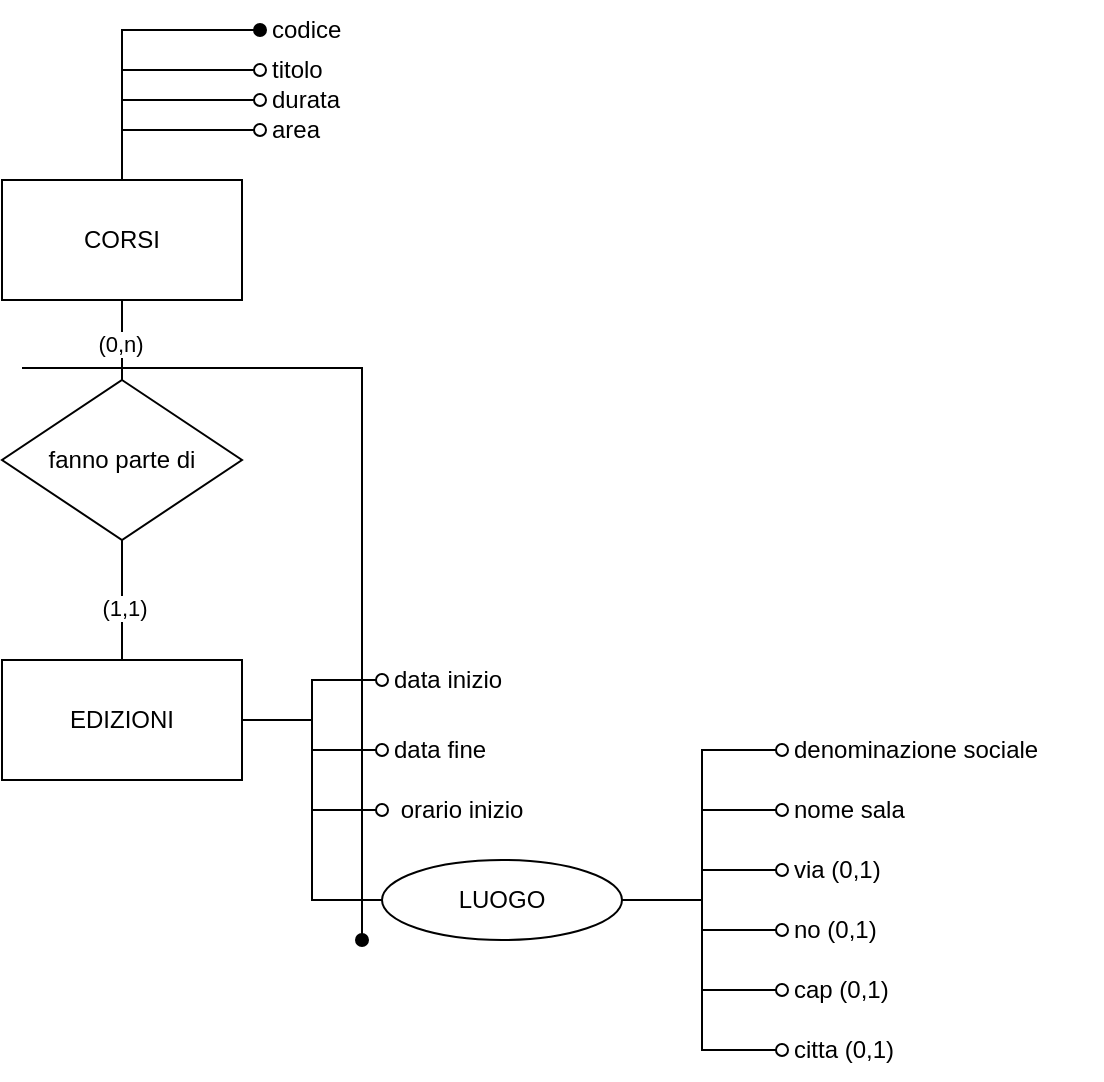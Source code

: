 <mxfile version="26.0.16" pages="4">
  <diagram name="Esercizio_1" id="7F3WDxiNtOPNIvxVBFRR">
    <mxGraphModel dx="1434" dy="836" grid="1" gridSize="10" guides="1" tooltips="1" connect="1" arrows="1" fold="1" page="1" pageScale="1" pageWidth="1169" pageHeight="827" math="0" shadow="0">
      <root>
        <mxCell id="0" />
        <mxCell id="1" parent="0" />
        <mxCell id="olzj5brkccg9PguEOHg6-23" style="edgeStyle=orthogonalEdgeStyle;rounded=0;orthogonalLoop=1;jettySize=auto;html=1;endArrow=none;startFill=0;" parent="1" source="olzj5brkccg9PguEOHg6-1" target="olzj5brkccg9PguEOHg6-21" edge="1">
          <mxGeometry relative="1" as="geometry" />
        </mxCell>
        <mxCell id="olzj5brkccg9PguEOHg6-31" value="(0,n)" style="edgeLabel;html=1;align=center;verticalAlign=middle;resizable=0;points=[];" parent="olzj5brkccg9PguEOHg6-23" vertex="1" connectable="0">
          <mxGeometry x="0.081" y="-1" relative="1" as="geometry">
            <mxPoint as="offset" />
          </mxGeometry>
        </mxCell>
        <mxCell id="olzj5brkccg9PguEOHg6-1" value="CORSI" style="rounded=0;whiteSpace=wrap;html=1;" parent="1" vertex="1">
          <mxGeometry x="160" y="130" width="120" height="60" as="geometry" />
        </mxCell>
        <mxCell id="olzj5brkccg9PguEOHg6-6" style="edgeStyle=orthogonalEdgeStyle;rounded=0;orthogonalLoop=1;jettySize=auto;html=1;endArrow=oval;endFill=1;exitX=0.5;exitY=0;exitDx=0;exitDy=0;entryX=0;entryY=0.5;entryDx=0;entryDy=0;" parent="1" source="olzj5brkccg9PguEOHg6-1" target="olzj5brkccg9PguEOHg6-2" edge="1">
          <mxGeometry relative="1" as="geometry" />
        </mxCell>
        <mxCell id="olzj5brkccg9PguEOHg6-2" value="codice" style="text;html=1;align=left;verticalAlign=middle;whiteSpace=wrap;rounded=0;spacingLeft=4;" parent="1" vertex="1">
          <mxGeometry x="289" y="40" width="60" height="30" as="geometry" />
        </mxCell>
        <mxCell id="olzj5brkccg9PguEOHg6-13" style="edgeStyle=orthogonalEdgeStyle;rounded=0;orthogonalLoop=1;jettySize=auto;html=1;endArrow=oval;endFill=0;exitX=0.5;exitY=0;exitDx=0;exitDy=0;entryX=0;entryY=0.5;entryDx=0;entryDy=0;" parent="1" source="olzj5brkccg9PguEOHg6-1" target="olzj5brkccg9PguEOHg6-3" edge="1">
          <mxGeometry relative="1" as="geometry" />
        </mxCell>
        <mxCell id="olzj5brkccg9PguEOHg6-3" value="titolo" style="text;html=1;align=left;verticalAlign=middle;whiteSpace=wrap;rounded=0;spacingLeft=4;" parent="1" vertex="1">
          <mxGeometry x="289" y="60" width="60" height="30" as="geometry" />
        </mxCell>
        <mxCell id="olzj5brkccg9PguEOHg6-20" style="edgeStyle=orthogonalEdgeStyle;rounded=0;orthogonalLoop=1;jettySize=auto;html=1;endArrow=oval;endFill=0;exitX=0.5;exitY=0;exitDx=0;exitDy=0;entryX=0;entryY=0.5;entryDx=0;entryDy=0;" parent="1" source="olzj5brkccg9PguEOHg6-1" target="olzj5brkccg9PguEOHg6-4" edge="1">
          <mxGeometry relative="1" as="geometry">
            <Array as="points">
              <mxPoint x="220" y="90" />
            </Array>
          </mxGeometry>
        </mxCell>
        <mxCell id="olzj5brkccg9PguEOHg6-4" value="durata" style="text;html=1;align=left;verticalAlign=middle;whiteSpace=wrap;rounded=0;spacingLeft=4;" parent="1" vertex="1">
          <mxGeometry x="289" y="70" width="60" height="40" as="geometry" />
        </mxCell>
        <mxCell id="olzj5brkccg9PguEOHg6-24" value="" style="edgeStyle=orthogonalEdgeStyle;rounded=0;orthogonalLoop=1;jettySize=auto;html=1;endArrow=none;startFill=0;" parent="1" source="olzj5brkccg9PguEOHg6-21" target="olzj5brkccg9PguEOHg6-22" edge="1">
          <mxGeometry relative="1" as="geometry" />
        </mxCell>
        <mxCell id="olzj5brkccg9PguEOHg6-28" value="(1,1)" style="edgeLabel;html=1;align=center;verticalAlign=middle;resizable=0;points=[];" parent="olzj5brkccg9PguEOHg6-24" vertex="1" connectable="0">
          <mxGeometry x="0.113" y="1" relative="1" as="geometry">
            <mxPoint as="offset" />
          </mxGeometry>
        </mxCell>
        <mxCell id="olzj5brkccg9PguEOHg6-21" value="fanno parte di" style="rhombus;whiteSpace=wrap;html=1;" parent="1" vertex="1">
          <mxGeometry x="160" y="230" width="120" height="80" as="geometry" />
        </mxCell>
        <mxCell id="olzj5brkccg9PguEOHg6-22" value="EDIZIONI" style="rounded=0;whiteSpace=wrap;html=1;" parent="1" vertex="1">
          <mxGeometry x="160" y="370" width="120" height="60" as="geometry" />
        </mxCell>
        <mxCell id="olzj5brkccg9PguEOHg6-34" style="edgeStyle=orthogonalEdgeStyle;rounded=0;orthogonalLoop=1;jettySize=auto;html=1;exitX=1;exitY=0.5;exitDx=0;exitDy=0;endArrow=oval;endFill=0;entryX=0;entryY=0.5;entryDx=0;entryDy=0;" parent="1" source="olzj5brkccg9PguEOHg6-22" target="olzj5brkccg9PguEOHg6-32" edge="1">
          <mxGeometry relative="1" as="geometry" />
        </mxCell>
        <mxCell id="olzj5brkccg9PguEOHg6-32" value="data inizio" style="text;html=1;align=left;verticalAlign=middle;whiteSpace=wrap;rounded=0;spacingLeft=4;" parent="1" vertex="1">
          <mxGeometry x="350" y="360" width="80" height="40" as="geometry" />
        </mxCell>
        <mxCell id="olzj5brkccg9PguEOHg6-42" style="edgeStyle=orthogonalEdgeStyle;rounded=0;orthogonalLoop=1;jettySize=auto;html=1;exitX=1;exitY=0.5;exitDx=0;exitDy=0;endArrow=oval;endFill=0;entryX=0;entryY=0.5;entryDx=0;entryDy=0;" parent="1" source="olzj5brkccg9PguEOHg6-22" target="olzj5brkccg9PguEOHg6-33" edge="1">
          <mxGeometry relative="1" as="geometry" />
        </mxCell>
        <mxCell id="olzj5brkccg9PguEOHg6-33" value="data fine" style="text;html=1;align=left;verticalAlign=middle;whiteSpace=wrap;rounded=0;spacingLeft=4;" parent="1" vertex="1">
          <mxGeometry x="350" y="400" width="60" height="30" as="geometry" />
        </mxCell>
        <mxCell id="olzj5brkccg9PguEOHg6-86" style="edgeStyle=orthogonalEdgeStyle;rounded=0;orthogonalLoop=1;jettySize=auto;html=1;exitX=0.5;exitY=0;exitDx=0;exitDy=0;entryX=0;entryY=0.5;entryDx=0;entryDy=0;endArrow=oval;endFill=0;" parent="1" source="olzj5brkccg9PguEOHg6-1" target="olzj5brkccg9PguEOHg6-37" edge="1">
          <mxGeometry relative="1" as="geometry" />
        </mxCell>
        <mxCell id="olzj5brkccg9PguEOHg6-37" value="area" style="text;html=1;align=left;verticalAlign=middle;whiteSpace=wrap;rounded=0;spacingLeft=4;" parent="1" vertex="1">
          <mxGeometry x="289" y="90" width="60" height="30" as="geometry" />
        </mxCell>
        <mxCell id="olzj5brkccg9PguEOHg6-44" style="edgeStyle=orthogonalEdgeStyle;rounded=0;orthogonalLoop=1;jettySize=auto;html=1;exitX=1;exitY=0.5;exitDx=0;exitDy=0;align=left;spacingLeft=4;endArrow=oval;endFill=0;" parent="1" source="olzj5brkccg9PguEOHg6-22" target="olzj5brkccg9PguEOHg6-43" edge="1">
          <mxGeometry relative="1" as="geometry" />
        </mxCell>
        <mxCell id="olzj5brkccg9PguEOHg6-43" value="orario inizio" style="text;html=1;align=center;verticalAlign=middle;whiteSpace=wrap;rounded=0;" parent="1" vertex="1">
          <mxGeometry x="350" y="430" width="80" height="30" as="geometry" />
        </mxCell>
        <mxCell id="olzj5brkccg9PguEOHg6-52" value="" style="endArrow=oval;html=1;rounded=0;endFill=1;" parent="1" edge="1">
          <mxGeometry width="50" height="50" relative="1" as="geometry">
            <mxPoint x="170" y="224" as="sourcePoint" />
            <mxPoint x="340" y="510" as="targetPoint" />
            <Array as="points">
              <mxPoint x="340" y="224" />
            </Array>
          </mxGeometry>
        </mxCell>
        <mxCell id="olzj5brkccg9PguEOHg6-88" style="edgeStyle=orthogonalEdgeStyle;rounded=0;orthogonalLoop=1;jettySize=auto;html=1;exitX=1;exitY=0.5;exitDx=0;exitDy=0;endArrow=none;endFill=0;entryX=0;entryY=0.5;entryDx=0;entryDy=0;startFill=0;" parent="1" source="olzj5brkccg9PguEOHg6-22" target="olzj5brkccg9PguEOHg6-87" edge="1">
          <mxGeometry relative="1" as="geometry" />
        </mxCell>
        <mxCell id="olzj5brkccg9PguEOHg6-87" value="LUOGO" style="ellipse;whiteSpace=wrap;html=1;" parent="1" vertex="1">
          <mxGeometry x="350" y="470" width="120" height="40" as="geometry" />
        </mxCell>
        <mxCell id="olzj5brkccg9PguEOHg6-94" style="edgeStyle=orthogonalEdgeStyle;rounded=0;orthogonalLoop=1;jettySize=auto;html=1;exitX=1;exitY=0.5;exitDx=0;exitDy=0;entryX=0;entryY=0.5;entryDx=0;entryDy=0;endArrow=oval;endFill=0;" parent="1" source="olzj5brkccg9PguEOHg6-87" target="olzj5brkccg9PguEOHg6-89" edge="1">
          <mxGeometry relative="1" as="geometry" />
        </mxCell>
        <mxCell id="olzj5brkccg9PguEOHg6-89" value="denominazione sociale" style="text;html=1;align=left;verticalAlign=middle;whiteSpace=wrap;rounded=0;spacingLeft=4;" parent="1" vertex="1">
          <mxGeometry x="550" y="400" width="160" height="30" as="geometry" />
        </mxCell>
        <mxCell id="olzj5brkccg9PguEOHg6-99" style="edgeStyle=orthogonalEdgeStyle;rounded=0;orthogonalLoop=1;jettySize=auto;html=1;exitX=1;exitY=0.5;exitDx=0;exitDy=0;endArrow=oval;endFill=0;" parent="1" source="olzj5brkccg9PguEOHg6-87" target="olzj5brkccg9PguEOHg6-95" edge="1">
          <mxGeometry relative="1" as="geometry" />
        </mxCell>
        <mxCell id="olzj5brkccg9PguEOHg6-95" value="via (0,1)" style="text;html=1;align=left;verticalAlign=middle;whiteSpace=wrap;rounded=0;spacingLeft=4;" parent="1" vertex="1">
          <mxGeometry x="550" y="460" width="60" height="30" as="geometry" />
        </mxCell>
        <mxCell id="olzj5brkccg9PguEOHg6-100" style="edgeStyle=orthogonalEdgeStyle;rounded=0;orthogonalLoop=1;jettySize=auto;html=1;endArrow=oval;endFill=0;exitX=1;exitY=0.5;exitDx=0;exitDy=0;" parent="1" source="olzj5brkccg9PguEOHg6-87" target="olzj5brkccg9PguEOHg6-96" edge="1">
          <mxGeometry relative="1" as="geometry" />
        </mxCell>
        <mxCell id="olzj5brkccg9PguEOHg6-96" value="no (0,1)" style="text;html=1;align=left;verticalAlign=middle;whiteSpace=wrap;rounded=0;spacingLeft=4;" parent="1" vertex="1">
          <mxGeometry x="550" y="490" width="60" height="30" as="geometry" />
        </mxCell>
        <mxCell id="olzj5brkccg9PguEOHg6-101" style="edgeStyle=orthogonalEdgeStyle;rounded=0;orthogonalLoop=1;jettySize=auto;html=1;endArrow=oval;endFill=0;exitX=1;exitY=0.5;exitDx=0;exitDy=0;entryX=0;entryY=0.5;entryDx=0;entryDy=0;" parent="1" source="olzj5brkccg9PguEOHg6-87" target="olzj5brkccg9PguEOHg6-97" edge="1">
          <mxGeometry relative="1" as="geometry" />
        </mxCell>
        <mxCell id="olzj5brkccg9PguEOHg6-97" value="cap (0,1)" style="text;html=1;align=left;verticalAlign=middle;whiteSpace=wrap;rounded=0;spacingLeft=4;" parent="1" vertex="1">
          <mxGeometry x="550" y="520" width="60" height="30" as="geometry" />
        </mxCell>
        <mxCell id="olzj5brkccg9PguEOHg6-104" style="edgeStyle=orthogonalEdgeStyle;rounded=0;orthogonalLoop=1;jettySize=auto;html=1;exitX=1;exitY=0.5;exitDx=0;exitDy=0;endArrow=oval;endFill=0;entryX=0;entryY=0.5;entryDx=0;entryDy=0;" parent="1" source="olzj5brkccg9PguEOHg6-87" target="olzj5brkccg9PguEOHg6-98" edge="1">
          <mxGeometry relative="1" as="geometry" />
        </mxCell>
        <mxCell id="olzj5brkccg9PguEOHg6-98" value="citta (0,1)" style="text;html=1;align=left;verticalAlign=middle;whiteSpace=wrap;rounded=0;spacingLeft=4;" parent="1" vertex="1">
          <mxGeometry x="550" y="550" width="60" height="30" as="geometry" />
        </mxCell>
        <mxCell id="OGoXH2mqYrYcthSJqBYZ-2" style="edgeStyle=orthogonalEdgeStyle;rounded=0;orthogonalLoop=1;jettySize=auto;html=1;endArrow=oval;endFill=0;exitX=1;exitY=0.5;exitDx=0;exitDy=0;entryX=0;entryY=0.5;entryDx=0;entryDy=0;" edge="1" parent="1" source="olzj5brkccg9PguEOHg6-87" target="OGoXH2mqYrYcthSJqBYZ-1">
          <mxGeometry relative="1" as="geometry" />
        </mxCell>
        <mxCell id="OGoXH2mqYrYcthSJqBYZ-1" value="nome sala" style="text;html=1;align=left;verticalAlign=middle;whiteSpace=wrap;rounded=0;spacingLeft=4;" vertex="1" parent="1">
          <mxGeometry x="550" y="430" width="90" height="30" as="geometry" />
        </mxCell>
      </root>
    </mxGraphModel>
  </diagram>
  <diagram id="A5Fb-Kbdoww6jo1nrNxs" name="Esercizio_2">
    <mxGraphModel dx="1434" dy="836" grid="1" gridSize="10" guides="1" tooltips="1" connect="1" arrows="1" fold="1" page="1" pageScale="1" pageWidth="1169" pageHeight="827" math="0" shadow="0">
      <root>
        <mxCell id="0" />
        <mxCell id="1" parent="0" />
        <mxCell id="cgNXf4ciRk1ASybGcH0n-29" style="edgeStyle=orthogonalEdgeStyle;rounded=0;orthogonalLoop=1;jettySize=auto;html=1;entryX=0;entryY=0.5;entryDx=0;entryDy=0;endArrow=none;startFill=0;" parent="1" source="0XdhlObOlelNJZRrLMfN-1" target="cgNXf4ciRk1ASybGcH0n-27" edge="1">
          <mxGeometry relative="1" as="geometry">
            <Array as="points">
              <mxPoint x="70" y="140" />
              <mxPoint x="70" y="479" />
            </Array>
          </mxGeometry>
        </mxCell>
        <mxCell id="cgNXf4ciRk1ASybGcH0n-30" value="(1,n)" style="edgeLabel;html=1;align=center;verticalAlign=middle;resizable=0;points=[];" parent="cgNXf4ciRk1ASybGcH0n-29" vertex="1" connectable="0">
          <mxGeometry x="0.074" y="2" relative="1" as="geometry">
            <mxPoint as="offset" />
          </mxGeometry>
        </mxCell>
        <mxCell id="0XdhlObOlelNJZRrLMfN-1" value="DOCENTI" style="rounded=0;whiteSpace=wrap;html=1;" parent="1" vertex="1">
          <mxGeometry x="250" y="110" width="120" height="60" as="geometry" />
        </mxCell>
        <mxCell id="0XdhlObOlelNJZRrLMfN-5" style="edgeStyle=orthogonalEdgeStyle;rounded=0;orthogonalLoop=1;jettySize=auto;html=1;entryX=0.5;entryY=1;entryDx=0;entryDy=0;" parent="1" source="0XdhlObOlelNJZRrLMfN-3" target="0XdhlObOlelNJZRrLMfN-1" edge="1">
          <mxGeometry relative="1" as="geometry">
            <Array as="points">
              <mxPoint x="220" y="200" />
              <mxPoint x="310" y="200" />
            </Array>
          </mxGeometry>
        </mxCell>
        <mxCell id="0XdhlObOlelNJZRrLMfN-3" value="DIPENDENTI" style="rounded=0;whiteSpace=wrap;html=1;" parent="1" vertex="1">
          <mxGeometry x="160" y="240" width="120" height="40" as="geometry" />
        </mxCell>
        <mxCell id="0XdhlObOlelNJZRrLMfN-7" style="edgeStyle=orthogonalEdgeStyle;rounded=0;orthogonalLoop=1;jettySize=auto;html=1;entryX=0.5;entryY=1;entryDx=0;entryDy=0;" parent="1" source="0XdhlObOlelNJZRrLMfN-4" target="0XdhlObOlelNJZRrLMfN-1" edge="1">
          <mxGeometry relative="1" as="geometry">
            <Array as="points">
              <mxPoint x="420" y="200" />
              <mxPoint x="310" y="200" />
            </Array>
          </mxGeometry>
        </mxCell>
        <mxCell id="0XdhlObOlelNJZRrLMfN-4" value="COLLABORATORI ESTERNI" style="rounded=0;whiteSpace=wrap;html=1;" parent="1" vertex="1">
          <mxGeometry x="380" y="240" width="120" height="40" as="geometry" />
        </mxCell>
        <mxCell id="0XdhlObOlelNJZRrLMfN-9" style="edgeStyle=orthogonalEdgeStyle;rounded=0;orthogonalLoop=1;jettySize=auto;html=1;exitX=1;exitY=0.5;exitDx=0;exitDy=0;endArrow=oval;endFill=1;" parent="1" source="0XdhlObOlelNJZRrLMfN-1" target="0XdhlObOlelNJZRrLMfN-8" edge="1">
          <mxGeometry relative="1" as="geometry" />
        </mxCell>
        <mxCell id="0XdhlObOlelNJZRrLMfN-8" value="codice fiscale" style="text;html=1;align=left;verticalAlign=middle;whiteSpace=wrap;rounded=0;spacingLeft=4;" parent="1" vertex="1">
          <mxGeometry x="430" y="90" width="130" height="30" as="geometry" />
        </mxCell>
        <mxCell id="0XdhlObOlelNJZRrLMfN-13" style="edgeStyle=orthogonalEdgeStyle;rounded=0;orthogonalLoop=1;jettySize=auto;html=1;exitX=1;exitY=0.5;exitDx=0;exitDy=0;endArrow=oval;endFill=0;" parent="1" source="0XdhlObOlelNJZRrLMfN-1" target="0XdhlObOlelNJZRrLMfN-10" edge="1">
          <mxGeometry relative="1" as="geometry" />
        </mxCell>
        <mxCell id="0XdhlObOlelNJZRrLMfN-10" value="nome" style="text;html=1;align=left;verticalAlign=middle;whiteSpace=wrap;rounded=0;spacingLeft=4;" parent="1" vertex="1">
          <mxGeometry x="430" y="110" width="60" height="30" as="geometry" />
        </mxCell>
        <mxCell id="0XdhlObOlelNJZRrLMfN-12" style="edgeStyle=orthogonalEdgeStyle;rounded=0;orthogonalLoop=1;jettySize=auto;html=1;exitX=1;exitY=0.5;exitDx=0;exitDy=0;endArrow=oval;endFill=0;" parent="1" source="0XdhlObOlelNJZRrLMfN-1" target="0XdhlObOlelNJZRrLMfN-11" edge="1">
          <mxGeometry relative="1" as="geometry" />
        </mxCell>
        <mxCell id="0XdhlObOlelNJZRrLMfN-11" value="cognome" style="text;html=1;align=center;verticalAlign=middle;whiteSpace=wrap;rounded=0;spacingLeft=4;" parent="1" vertex="1">
          <mxGeometry x="430" y="125" width="60" height="30" as="geometry" />
        </mxCell>
        <mxCell id="0XdhlObOlelNJZRrLMfN-15" style="edgeStyle=orthogonalEdgeStyle;rounded=0;orthogonalLoop=1;jettySize=auto;html=1;exitX=1;exitY=0.5;exitDx=0;exitDy=0;endArrow=oval;endFill=0;" parent="1" source="0XdhlObOlelNJZRrLMfN-1" target="0XdhlObOlelNJZRrLMfN-14" edge="1">
          <mxGeometry relative="1" as="geometry" />
        </mxCell>
        <mxCell id="0XdhlObOlelNJZRrLMfN-14" value="data di nascita" style="text;html=1;align=left;verticalAlign=middle;whiteSpace=wrap;rounded=0;spacingLeft=4;" parent="1" vertex="1">
          <mxGeometry x="430" y="140" width="130" height="30" as="geometry" />
        </mxCell>
        <mxCell id="0XdhlObOlelNJZRrLMfN-17" style="edgeStyle=orthogonalEdgeStyle;rounded=0;orthogonalLoop=1;jettySize=auto;html=1;exitX=1;exitY=0.5;exitDx=0;exitDy=0;endArrow=oval;endFill=0;spacingLeft=4;align=left;" parent="1" source="0XdhlObOlelNJZRrLMfN-1" target="0XdhlObOlelNJZRrLMfN-16" edge="1">
          <mxGeometry relative="1" as="geometry" />
        </mxCell>
        <mxCell id="0XdhlObOlelNJZRrLMfN-16" value="luogo di nascita" style="text;html=1;align=left;verticalAlign=middle;whiteSpace=wrap;rounded=0;spacingLeft=4;" parent="1" vertex="1">
          <mxGeometry x="430" y="160" width="90" height="20" as="geometry" />
        </mxCell>
        <mxCell id="J1ZLUZu_8mK6pZkIBb_a-6" style="edgeStyle=orthogonalEdgeStyle;rounded=0;orthogonalLoop=1;jettySize=auto;html=1;exitX=0.5;exitY=1;exitDx=0;exitDy=0;endArrow=oval;endFill=1;" parent="1" source="0XdhlObOlelNJZRrLMfN-3" target="J1ZLUZu_8mK6pZkIBb_a-1" edge="1">
          <mxGeometry relative="1" as="geometry" />
        </mxCell>
        <mxCell id="J1ZLUZu_8mK6pZkIBb_a-1" value="matricola" style="text;html=1;align=center;verticalAlign=middle;whiteSpace=wrap;rounded=0;" parent="1" vertex="1">
          <mxGeometry x="150" y="310" width="60" height="30" as="geometry" />
        </mxCell>
        <mxCell id="J1ZLUZu_8mK6pZkIBb_a-5" style="edgeStyle=orthogonalEdgeStyle;rounded=0;orthogonalLoop=1;jettySize=auto;html=1;exitX=0.5;exitY=1;exitDx=0;exitDy=0;endArrow=oval;endFill=0;" parent="1" source="0XdhlObOlelNJZRrLMfN-3" target="J1ZLUZu_8mK6pZkIBb_a-2" edge="1">
          <mxGeometry relative="1" as="geometry" />
        </mxCell>
        <mxCell id="J1ZLUZu_8mK6pZkIBb_a-2" value="livello" style="text;html=1;align=center;verticalAlign=middle;whiteSpace=wrap;rounded=0;" parent="1" vertex="1">
          <mxGeometry x="230" y="310" width="60" height="30" as="geometry" />
        </mxCell>
        <mxCell id="J1ZLUZu_8mK6pZkIBb_a-4" style="edgeStyle=orthogonalEdgeStyle;rounded=0;orthogonalLoop=1;jettySize=auto;html=1;exitX=0.5;exitY=1;exitDx=0;exitDy=0;endArrow=oval;endFill=1;" parent="1" source="0XdhlObOlelNJZRrLMfN-4" target="J1ZLUZu_8mK6pZkIBb_a-3" edge="1">
          <mxGeometry relative="1" as="geometry" />
        </mxCell>
        <mxCell id="J1ZLUZu_8mK6pZkIBb_a-3" value="partita IVA" style="text;html=1;align=left;verticalAlign=middle;whiteSpace=wrap;rounded=0;" parent="1" vertex="1">
          <mxGeometry x="410" y="310" width="60" height="30" as="geometry" />
        </mxCell>
        <mxCell id="J1ZLUZu_8mK6pZkIBb_a-10" style="edgeStyle=orthogonalEdgeStyle;rounded=0;orthogonalLoop=1;jettySize=auto;html=1;exitX=1;exitY=0.5;exitDx=0;exitDy=0;endArrow=oval;endFill=0;entryX=0;entryY=0.5;entryDx=0;entryDy=0;" parent="1" source="0XdhlObOlelNJZRrLMfN-1" target="J1ZLUZu_8mK6pZkIBb_a-9" edge="1">
          <mxGeometry relative="1" as="geometry" />
        </mxCell>
        <mxCell id="J1ZLUZu_8mK6pZkIBb_a-9" value="recapiti telefonici (0,n)" style="text;html=1;align=center;verticalAlign=middle;whiteSpace=wrap;rounded=0;" parent="1" vertex="1">
          <mxGeometry x="430" y="170" width="130" height="30" as="geometry" />
        </mxCell>
        <mxCell id="-U6ks3tToC-BSDBslR0X-10" style="edgeStyle=orthogonalEdgeStyle;rounded=0;orthogonalLoop=1;jettySize=auto;html=1;entryX=0;entryY=0.5;entryDx=0;entryDy=0;endArrow=none;startFill=0;" parent="1" source="J1ZLUZu_8mK6pZkIBb_a-13" target="-U6ks3tToC-BSDBslR0X-1" edge="1">
          <mxGeometry relative="1" as="geometry" />
        </mxCell>
        <mxCell id="-U6ks3tToC-BSDBslR0X-14" value="(1,n)" style="edgeLabel;html=1;align=center;verticalAlign=middle;resizable=0;points=[];" parent="-U6ks3tToC-BSDBslR0X-10" vertex="1" connectable="0">
          <mxGeometry x="-0.166" y="1" relative="1" as="geometry">
            <mxPoint as="offset" />
          </mxGeometry>
        </mxCell>
        <mxCell id="-U6ks3tToC-BSDBslR0X-15" style="edgeStyle=orthogonalEdgeStyle;rounded=0;orthogonalLoop=1;jettySize=auto;html=1;exitX=0;exitY=0.5;exitDx=0;exitDy=0;entryX=0.5;entryY=0;entryDx=0;entryDy=0;endArrow=none;startFill=0;" parent="1" source="J1ZLUZu_8mK6pZkIBb_a-13" target="0XdhlObOlelNJZRrLMfN-1" edge="1">
          <mxGeometry relative="1" as="geometry">
            <Array as="points">
              <mxPoint x="540" y="120" />
              <mxPoint x="540" y="20" />
              <mxPoint x="310" y="20" />
            </Array>
          </mxGeometry>
        </mxCell>
        <mxCell id="-U6ks3tToC-BSDBslR0X-16" value="(1,n)" style="edgeLabel;html=1;align=center;verticalAlign=middle;resizable=0;points=[];" parent="-U6ks3tToC-BSDBslR0X-15" vertex="1" connectable="0">
          <mxGeometry x="0.123" relative="1" as="geometry">
            <mxPoint as="offset" />
          </mxGeometry>
        </mxCell>
        <mxCell id="J1ZLUZu_8mK6pZkIBb_a-13" value="abilitati" style="rhombus;whiteSpace=wrap;html=1;" parent="1" vertex="1">
          <mxGeometry x="585" y="80" width="80" height="80" as="geometry" />
        </mxCell>
        <mxCell id="cgNXf4ciRk1ASybGcH0n-26" style="edgeStyle=orthogonalEdgeStyle;rounded=0;orthogonalLoop=1;jettySize=auto;html=1;entryX=0.5;entryY=0;entryDx=0;entryDy=0;" parent="1" source="-U6ks3tToC-BSDBslR0X-1" target="cgNXf4ciRk1ASybGcH0n-4" edge="1">
          <mxGeometry relative="1" as="geometry" />
        </mxCell>
        <mxCell id="-U6ks3tToC-BSDBslR0X-1" value="CORSI" style="rounded=0;whiteSpace=wrap;html=1;" parent="1" vertex="1">
          <mxGeometry x="750" y="90" width="120" height="60" as="geometry" />
        </mxCell>
        <mxCell id="-U6ks3tToC-BSDBslR0X-2" style="edgeStyle=orthogonalEdgeStyle;rounded=0;orthogonalLoop=1;jettySize=auto;html=1;endArrow=oval;endFill=1;exitX=0.5;exitY=0;exitDx=0;exitDy=0;entryX=0;entryY=0.5;entryDx=0;entryDy=0;" parent="1" source="-U6ks3tToC-BSDBslR0X-1" target="-U6ks3tToC-BSDBslR0X-3" edge="1">
          <mxGeometry relative="1" as="geometry" />
        </mxCell>
        <mxCell id="-U6ks3tToC-BSDBslR0X-3" value="codice" style="text;html=1;align=left;verticalAlign=middle;whiteSpace=wrap;rounded=0;spacingLeft=4;" parent="1" vertex="1">
          <mxGeometry x="879" width="60" height="30" as="geometry" />
        </mxCell>
        <mxCell id="-U6ks3tToC-BSDBslR0X-4" style="edgeStyle=orthogonalEdgeStyle;rounded=0;orthogonalLoop=1;jettySize=auto;html=1;endArrow=oval;endFill=0;exitX=0.5;exitY=0;exitDx=0;exitDy=0;entryX=0;entryY=0.5;entryDx=0;entryDy=0;" parent="1" source="-U6ks3tToC-BSDBslR0X-1" target="-U6ks3tToC-BSDBslR0X-5" edge="1">
          <mxGeometry relative="1" as="geometry" />
        </mxCell>
        <mxCell id="-U6ks3tToC-BSDBslR0X-5" value="titolo" style="text;html=1;align=left;verticalAlign=middle;whiteSpace=wrap;rounded=0;spacingLeft=4;" parent="1" vertex="1">
          <mxGeometry x="879" y="20" width="60" height="30" as="geometry" />
        </mxCell>
        <mxCell id="-U6ks3tToC-BSDBslR0X-6" style="edgeStyle=orthogonalEdgeStyle;rounded=0;orthogonalLoop=1;jettySize=auto;html=1;endArrow=oval;endFill=0;exitX=0.5;exitY=0;exitDx=0;exitDy=0;entryX=0;entryY=0.5;entryDx=0;entryDy=0;" parent="1" source="-U6ks3tToC-BSDBslR0X-1" target="-U6ks3tToC-BSDBslR0X-7" edge="1">
          <mxGeometry relative="1" as="geometry">
            <Array as="points">
              <mxPoint x="810" y="50" />
            </Array>
          </mxGeometry>
        </mxCell>
        <mxCell id="-U6ks3tToC-BSDBslR0X-7" value="durata" style="text;html=1;align=left;verticalAlign=middle;whiteSpace=wrap;rounded=0;spacingLeft=4;" parent="1" vertex="1">
          <mxGeometry x="879" y="30" width="60" height="40" as="geometry" />
        </mxCell>
        <mxCell id="-U6ks3tToC-BSDBslR0X-8" style="edgeStyle=orthogonalEdgeStyle;rounded=0;orthogonalLoop=1;jettySize=auto;html=1;exitX=0.5;exitY=0;exitDx=0;exitDy=0;entryX=0;entryY=0.5;entryDx=0;entryDy=0;endArrow=oval;endFill=0;" parent="1" source="-U6ks3tToC-BSDBslR0X-1" target="-U6ks3tToC-BSDBslR0X-9" edge="1">
          <mxGeometry relative="1" as="geometry" />
        </mxCell>
        <mxCell id="-U6ks3tToC-BSDBslR0X-9" value="area" style="text;html=1;align=left;verticalAlign=middle;whiteSpace=wrap;rounded=0;spacingLeft=4;" parent="1" vertex="1">
          <mxGeometry x="879" y="50" width="60" height="30" as="geometry" />
        </mxCell>
        <mxCell id="cgNXf4ciRk1ASybGcH0n-1" value="(0,n)" style="edgeLabel;html=1;align=center;verticalAlign=middle;resizable=0;points=[];" parent="1" vertex="1" connectable="0">
          <mxGeometry x="800" y="230.001" as="geometry" />
        </mxCell>
        <mxCell id="cgNXf4ciRk1ASybGcH0n-2" value="" style="edgeStyle=orthogonalEdgeStyle;rounded=0;orthogonalLoop=1;jettySize=auto;html=1;endArrow=none;startFill=0;" parent="1" source="cgNXf4ciRk1ASybGcH0n-4" target="cgNXf4ciRk1ASybGcH0n-5" edge="1">
          <mxGeometry relative="1" as="geometry" />
        </mxCell>
        <mxCell id="cgNXf4ciRk1ASybGcH0n-3" value="(1,1)" style="edgeLabel;html=1;align=center;verticalAlign=middle;resizable=0;points=[];" parent="cgNXf4ciRk1ASybGcH0n-2" vertex="1" connectable="0">
          <mxGeometry x="0.113" y="1" relative="1" as="geometry">
            <mxPoint as="offset" />
          </mxGeometry>
        </mxCell>
        <mxCell id="cgNXf4ciRk1ASybGcH0n-4" value="fanno parte di" style="rhombus;whiteSpace=wrap;html=1;" parent="1" vertex="1">
          <mxGeometry x="750" y="310" width="120" height="80" as="geometry" />
        </mxCell>
        <mxCell id="cgNXf4ciRk1ASybGcH0n-5" value="EDIZIONI" style="rounded=0;whiteSpace=wrap;html=1;" parent="1" vertex="1">
          <mxGeometry x="750" y="448.89" width="120" height="60" as="geometry" />
        </mxCell>
        <mxCell id="cgNXf4ciRk1ASybGcH0n-6" style="edgeStyle=orthogonalEdgeStyle;rounded=0;orthogonalLoop=1;jettySize=auto;html=1;exitX=1;exitY=0.5;exitDx=0;exitDy=0;endArrow=oval;endFill=0;entryX=0;entryY=0.5;entryDx=0;entryDy=0;" parent="1" source="cgNXf4ciRk1ASybGcH0n-5" target="cgNXf4ciRk1ASybGcH0n-7" edge="1">
          <mxGeometry relative="1" as="geometry" />
        </mxCell>
        <mxCell id="cgNXf4ciRk1ASybGcH0n-7" value="data inizio" style="text;html=1;align=left;verticalAlign=middle;whiteSpace=wrap;rounded=0;spacingLeft=4;" parent="1" vertex="1">
          <mxGeometry x="930" y="438.89" width="80" height="40" as="geometry" />
        </mxCell>
        <mxCell id="cgNXf4ciRk1ASybGcH0n-8" style="edgeStyle=orthogonalEdgeStyle;rounded=0;orthogonalLoop=1;jettySize=auto;html=1;exitX=1;exitY=0.5;exitDx=0;exitDy=0;endArrow=oval;endFill=0;entryX=0;entryY=0.5;entryDx=0;entryDy=0;" parent="1" source="cgNXf4ciRk1ASybGcH0n-5" target="cgNXf4ciRk1ASybGcH0n-9" edge="1">
          <mxGeometry relative="1" as="geometry" />
        </mxCell>
        <mxCell id="cgNXf4ciRk1ASybGcH0n-9" value="data fine" style="text;html=1;align=left;verticalAlign=middle;whiteSpace=wrap;rounded=0;spacingLeft=4;" parent="1" vertex="1">
          <mxGeometry x="930" y="478.89" width="60" height="30" as="geometry" />
        </mxCell>
        <mxCell id="cgNXf4ciRk1ASybGcH0n-10" style="edgeStyle=orthogonalEdgeStyle;rounded=0;orthogonalLoop=1;jettySize=auto;html=1;exitX=1;exitY=0.5;exitDx=0;exitDy=0;align=left;spacingLeft=4;endArrow=oval;endFill=0;" parent="1" source="cgNXf4ciRk1ASybGcH0n-5" target="cgNXf4ciRk1ASybGcH0n-11" edge="1">
          <mxGeometry relative="1" as="geometry" />
        </mxCell>
        <mxCell id="cgNXf4ciRk1ASybGcH0n-11" value="orario inizio" style="text;html=1;align=center;verticalAlign=middle;whiteSpace=wrap;rounded=0;" parent="1" vertex="1">
          <mxGeometry x="930" y="508.89" width="80" height="30" as="geometry" />
        </mxCell>
        <mxCell id="cgNXf4ciRk1ASybGcH0n-12" value="" style="endArrow=oval;html=1;rounded=0;endFill=1;" parent="1" edge="1">
          <mxGeometry width="50" height="50" relative="1" as="geometry">
            <mxPoint x="750" y="252.89" as="sourcePoint" />
            <mxPoint x="920" y="600" as="targetPoint" />
            <Array as="points">
              <mxPoint x="920" y="252.89" />
            </Array>
          </mxGeometry>
        </mxCell>
        <mxCell id="cgNXf4ciRk1ASybGcH0n-13" style="edgeStyle=orthogonalEdgeStyle;rounded=0;orthogonalLoop=1;jettySize=auto;html=1;exitX=1;exitY=0.5;exitDx=0;exitDy=0;endArrow=none;endFill=0;entryX=0;entryY=0.5;entryDx=0;entryDy=0;startFill=0;" parent="1" source="cgNXf4ciRk1ASybGcH0n-5" target="cgNXf4ciRk1ASybGcH0n-14" edge="1">
          <mxGeometry relative="1" as="geometry" />
        </mxCell>
        <mxCell id="cgNXf4ciRk1ASybGcH0n-14" value="LUOGO" style="ellipse;whiteSpace=wrap;html=1;" parent="1" vertex="1">
          <mxGeometry x="930" y="548.89" width="120" height="40" as="geometry" />
        </mxCell>
        <mxCell id="cgNXf4ciRk1ASybGcH0n-15" style="edgeStyle=orthogonalEdgeStyle;rounded=0;orthogonalLoop=1;jettySize=auto;html=1;exitX=1;exitY=0.5;exitDx=0;exitDy=0;entryX=0;entryY=0.5;entryDx=0;entryDy=0;endArrow=oval;endFill=0;" parent="1" source="cgNXf4ciRk1ASybGcH0n-14" target="cgNXf4ciRk1ASybGcH0n-16" edge="1">
          <mxGeometry relative="1" as="geometry" />
        </mxCell>
        <mxCell id="cgNXf4ciRk1ASybGcH0n-16" value="denominazione sociale" style="text;html=1;align=left;verticalAlign=middle;whiteSpace=wrap;rounded=0;spacingLeft=4;" parent="1" vertex="1">
          <mxGeometry x="1130" y="478.89" width="140" height="30" as="geometry" />
        </mxCell>
        <mxCell id="cgNXf4ciRk1ASybGcH0n-17" style="edgeStyle=orthogonalEdgeStyle;rounded=0;orthogonalLoop=1;jettySize=auto;html=1;exitX=1;exitY=0.5;exitDx=0;exitDy=0;endArrow=oval;endFill=0;" parent="1" source="cgNXf4ciRk1ASybGcH0n-14" target="cgNXf4ciRk1ASybGcH0n-18" edge="1">
          <mxGeometry relative="1" as="geometry" />
        </mxCell>
        <mxCell id="cgNXf4ciRk1ASybGcH0n-18" value="via (0,1)" style="text;html=1;align=left;verticalAlign=middle;whiteSpace=wrap;rounded=0;spacingLeft=4;" parent="1" vertex="1">
          <mxGeometry x="1130" y="538.89" width="60" height="30" as="geometry" />
        </mxCell>
        <mxCell id="cgNXf4ciRk1ASybGcH0n-19" style="edgeStyle=orthogonalEdgeStyle;rounded=0;orthogonalLoop=1;jettySize=auto;html=1;endArrow=oval;endFill=0;exitX=1;exitY=0.5;exitDx=0;exitDy=0;" parent="1" source="cgNXf4ciRk1ASybGcH0n-14" target="cgNXf4ciRk1ASybGcH0n-20" edge="1">
          <mxGeometry relative="1" as="geometry" />
        </mxCell>
        <mxCell id="cgNXf4ciRk1ASybGcH0n-20" value="no (0,1)" style="text;html=1;align=left;verticalAlign=middle;whiteSpace=wrap;rounded=0;spacingLeft=4;" parent="1" vertex="1">
          <mxGeometry x="1130" y="568.89" width="60" height="30" as="geometry" />
        </mxCell>
        <mxCell id="cgNXf4ciRk1ASybGcH0n-21" style="edgeStyle=orthogonalEdgeStyle;rounded=0;orthogonalLoop=1;jettySize=auto;html=1;endArrow=oval;endFill=0;exitX=1;exitY=0.5;exitDx=0;exitDy=0;entryX=0;entryY=0.5;entryDx=0;entryDy=0;" parent="1" source="cgNXf4ciRk1ASybGcH0n-14" target="cgNXf4ciRk1ASybGcH0n-22" edge="1">
          <mxGeometry relative="1" as="geometry" />
        </mxCell>
        <mxCell id="cgNXf4ciRk1ASybGcH0n-22" value="cap (0,1)" style="text;html=1;align=left;verticalAlign=middle;whiteSpace=wrap;rounded=0;spacingLeft=4;" parent="1" vertex="1">
          <mxGeometry x="1130" y="598.89" width="60" height="30" as="geometry" />
        </mxCell>
        <mxCell id="cgNXf4ciRk1ASybGcH0n-23" style="edgeStyle=orthogonalEdgeStyle;rounded=0;orthogonalLoop=1;jettySize=auto;html=1;exitX=1;exitY=0.5;exitDx=0;exitDy=0;endArrow=oval;endFill=0;entryX=0;entryY=0.5;entryDx=0;entryDy=0;" parent="1" source="cgNXf4ciRk1ASybGcH0n-14" target="cgNXf4ciRk1ASybGcH0n-24" edge="1">
          <mxGeometry relative="1" as="geometry" />
        </mxCell>
        <mxCell id="cgNXf4ciRk1ASybGcH0n-24" value="citta (0,1)" style="text;html=1;align=left;verticalAlign=middle;whiteSpace=wrap;rounded=0;spacingLeft=4;" parent="1" vertex="1">
          <mxGeometry x="1130" y="628.89" width="60" height="30" as="geometry" />
        </mxCell>
        <mxCell id="cgNXf4ciRk1ASybGcH0n-28" style="edgeStyle=orthogonalEdgeStyle;rounded=0;orthogonalLoop=1;jettySize=auto;html=1;entryX=0;entryY=0.5;entryDx=0;entryDy=0;endArrow=none;startFill=0;" parent="1" source="cgNXf4ciRk1ASybGcH0n-27" target="cgNXf4ciRk1ASybGcH0n-5" edge="1">
          <mxGeometry relative="1" as="geometry" />
        </mxCell>
        <mxCell id="cgNXf4ciRk1ASybGcH0n-31" value="(1,1)" style="edgeLabel;html=1;align=center;verticalAlign=middle;resizable=0;points=[];" parent="cgNXf4ciRk1ASybGcH0n-28" vertex="1" connectable="0">
          <mxGeometry x="0.019" y="-2" relative="1" as="geometry">
            <mxPoint as="offset" />
          </mxGeometry>
        </mxCell>
        <mxCell id="cgNXf4ciRk1ASybGcH0n-27" value="tengono" style="rhombus;whiteSpace=wrap;html=1;" parent="1" vertex="1">
          <mxGeometry x="210" y="438.89" width="120" height="80" as="geometry" />
        </mxCell>
        <mxCell id="ReL2qUNtdyBwB-WNwAx5-2" style="edgeStyle=orthogonalEdgeStyle;rounded=0;orthogonalLoop=1;jettySize=auto;html=1;exitX=1;exitY=0.5;exitDx=0;exitDy=0;endArrow=oval;endFill=0;entryX=0;entryY=0.5;entryDx=0;entryDy=0;" edge="1" parent="1" source="cgNXf4ciRk1ASybGcH0n-14" target="ReL2qUNtdyBwB-WNwAx5-1">
          <mxGeometry relative="1" as="geometry" />
        </mxCell>
        <mxCell id="ReL2qUNtdyBwB-WNwAx5-1" value="nome sala" style="text;html=1;align=left;verticalAlign=middle;whiteSpace=wrap;rounded=0;spacingLeft=4;" vertex="1" parent="1">
          <mxGeometry x="1130" y="508.89" width="70" height="30" as="geometry" />
        </mxCell>
      </root>
    </mxGraphModel>
  </diagram>
  <diagram id="HPPzhW_QfeU5RDnsYrWq" name="Esercizio_3">
    <mxGraphModel dx="989" dy="577" grid="1" gridSize="10" guides="1" tooltips="1" connect="1" arrows="1" fold="1" page="1" pageScale="1" pageWidth="1169" pageHeight="827" math="0" shadow="0">
      <root>
        <mxCell id="0" />
        <mxCell id="1" parent="0" />
        <mxCell id="JrSCRSYbAdrZNCsylYNU-2" style="edgeStyle=orthogonalEdgeStyle;rounded=0;orthogonalLoop=1;jettySize=auto;html=1;exitX=0.5;exitY=1;exitDx=0;exitDy=0;entryX=0.5;entryY=0;entryDx=0;entryDy=0;endArrow=none;startFill=0;" edge="1" parent="1" source="ZQqvgKP3PAFiKGR2Rz6f-1" target="kmTS1xkJBAt74BJLgrOf-1">
          <mxGeometry relative="1" as="geometry" />
        </mxCell>
        <mxCell id="JrSCRSYbAdrZNCsylYNU-3" value="(1,n)" style="edgeLabel;html=1;align=center;verticalAlign=middle;resizable=0;points=[];" vertex="1" connectable="0" parent="JrSCRSYbAdrZNCsylYNU-2">
          <mxGeometry x="0.2" y="-1" relative="1" as="geometry">
            <mxPoint as="offset" />
          </mxGeometry>
        </mxCell>
        <mxCell id="ZQqvgKP3PAFiKGR2Rz6f-1" value="PARTECIPANTI" style="rounded=0;whiteSpace=wrap;html=1;" vertex="1" parent="1">
          <mxGeometry x="120" y="320" width="120" height="50" as="geometry" />
        </mxCell>
        <mxCell id="JrSCRSYbAdrZNCsylYNU-8" style="edgeStyle=orthogonalEdgeStyle;rounded=0;orthogonalLoop=1;jettySize=auto;html=1;endArrow=oval;endFill=1;exitX=1;exitY=0.5;exitDx=0;exitDy=0;entryX=0;entryY=0.5;entryDx=0;entryDy=0;" edge="1" parent="1" source="ZQqvgKP3PAFiKGR2Rz6f-1" target="ZQqvgKP3PAFiKGR2Rz6f-2">
          <mxGeometry relative="1" as="geometry" />
        </mxCell>
        <mxCell id="ZQqvgKP3PAFiKGR2Rz6f-2" value="codice fiscale" style="text;html=1;align=left;verticalAlign=middle;whiteSpace=wrap;rounded=0;spacingLeft=4;" vertex="1" parent="1">
          <mxGeometry x="280" y="190" width="90" height="30" as="geometry" />
        </mxCell>
        <mxCell id="JrSCRSYbAdrZNCsylYNU-9" style="edgeStyle=orthogonalEdgeStyle;rounded=0;orthogonalLoop=1;jettySize=auto;html=1;endArrow=oval;endFill=0;exitX=1;exitY=0.5;exitDx=0;exitDy=0;entryX=0;entryY=0.5;entryDx=0;entryDy=0;" edge="1" parent="1" source="ZQqvgKP3PAFiKGR2Rz6f-1" target="ZQqvgKP3PAFiKGR2Rz6f-3">
          <mxGeometry relative="1" as="geometry" />
        </mxCell>
        <mxCell id="ZQqvgKP3PAFiKGR2Rz6f-3" value="nome" style="text;html=1;align=left;verticalAlign=middle;whiteSpace=wrap;rounded=0;spacingLeft=4;" vertex="1" parent="1">
          <mxGeometry x="280" y="210" width="60" height="30" as="geometry" />
        </mxCell>
        <mxCell id="JrSCRSYbAdrZNCsylYNU-10" style="edgeStyle=orthogonalEdgeStyle;rounded=0;orthogonalLoop=1;jettySize=auto;html=1;exitX=1;exitY=0.5;exitDx=0;exitDy=0;endArrow=oval;endFill=0;entryX=0;entryY=0.5;entryDx=0;entryDy=0;" edge="1" parent="1" source="ZQqvgKP3PAFiKGR2Rz6f-1" target="ZQqvgKP3PAFiKGR2Rz6f-4">
          <mxGeometry relative="1" as="geometry" />
        </mxCell>
        <mxCell id="ZQqvgKP3PAFiKGR2Rz6f-4" value="cognome" style="text;html=1;align=left;verticalAlign=middle;whiteSpace=wrap;rounded=0;spacingLeft=4;" vertex="1" parent="1">
          <mxGeometry x="280" y="230" width="60" height="30" as="geometry" />
        </mxCell>
        <mxCell id="JrSCRSYbAdrZNCsylYNU-11" style="edgeStyle=orthogonalEdgeStyle;rounded=0;orthogonalLoop=1;jettySize=auto;html=1;endArrow=oval;endFill=0;exitX=1;exitY=0.5;exitDx=0;exitDy=0;entryX=0;entryY=0.5;entryDx=0;entryDy=0;" edge="1" parent="1" source="ZQqvgKP3PAFiKGR2Rz6f-1" target="ZQqvgKP3PAFiKGR2Rz6f-5">
          <mxGeometry relative="1" as="geometry" />
        </mxCell>
        <mxCell id="ZQqvgKP3PAFiKGR2Rz6f-5" value="data di nascita" style="text;html=1;align=left;verticalAlign=middle;whiteSpace=wrap;rounded=0;spacingLeft=4;" vertex="1" parent="1">
          <mxGeometry x="280" y="250" width="120" height="30" as="geometry" />
        </mxCell>
        <mxCell id="JrSCRSYbAdrZNCsylYNU-15" style="edgeStyle=orthogonalEdgeStyle;rounded=0;orthogonalLoop=1;jettySize=auto;html=1;exitX=1;exitY=0.5;exitDx=0;exitDy=0;entryX=0;entryY=0.5;entryDx=0;entryDy=0;endArrow=oval;endFill=0;" edge="1" parent="1" source="ZQqvgKP3PAFiKGR2Rz6f-1" target="ZQqvgKP3PAFiKGR2Rz6f-6">
          <mxGeometry relative="1" as="geometry" />
        </mxCell>
        <mxCell id="ZQqvgKP3PAFiKGR2Rz6f-6" value="luogo di nascita" style="text;html=1;align=left;verticalAlign=middle;whiteSpace=wrap;rounded=0;spacingLeft=4;" vertex="1" parent="1">
          <mxGeometry x="280" y="270" width="120" height="30" as="geometry" />
        </mxCell>
        <mxCell id="JrSCRSYbAdrZNCsylYNU-16" style="edgeStyle=orthogonalEdgeStyle;rounded=0;orthogonalLoop=1;jettySize=auto;html=1;exitX=1;exitY=0.5;exitDx=0;exitDy=0;endArrow=oval;endFill=0;entryX=0;entryY=0.5;entryDx=0;entryDy=0;" edge="1" parent="1" source="ZQqvgKP3PAFiKGR2Rz6f-1" target="ZQqvgKP3PAFiKGR2Rz6f-7">
          <mxGeometry relative="1" as="geometry" />
        </mxCell>
        <mxCell id="ZQqvgKP3PAFiKGR2Rz6f-7" value="aree di interesse (0,n)" style="text;html=1;align=left;verticalAlign=middle;whiteSpace=wrap;rounded=0;spacingLeft=4;" vertex="1" parent="1">
          <mxGeometry x="280" y="310" width="140" height="30" as="geometry" />
        </mxCell>
        <mxCell id="JrSCRSYbAdrZNCsylYNU-17" style="edgeStyle=orthogonalEdgeStyle;rounded=0;orthogonalLoop=1;jettySize=auto;html=1;exitX=1;exitY=0.5;exitDx=0;exitDy=0;endArrow=oval;endFill=0;entryX=0;entryY=0.5;entryDx=0;entryDy=0;" edge="1" parent="1" source="ZQqvgKP3PAFiKGR2Rz6f-1" target="ZQqvgKP3PAFiKGR2Rz6f-8">
          <mxGeometry relative="1" as="geometry" />
        </mxCell>
        <mxCell id="JrSCRSYbAdrZNCsylYNU-25" style="edgeStyle=orthogonalEdgeStyle;rounded=0;orthogonalLoop=1;jettySize=auto;html=1;exitX=1;exitY=0.5;exitDx=0;exitDy=0;endArrow=oval;endFill=0;" edge="1" parent="1" source="ZQqvgKP3PAFiKGR2Rz6f-1" target="ZQqvgKP3PAFiKGR2Rz6f-9">
          <mxGeometry relative="1" as="geometry" />
        </mxCell>
        <mxCell id="ZQqvgKP3PAFiKGR2Rz6f-9" value="numero di telefono" style="text;html=1;align=left;verticalAlign=middle;whiteSpace=wrap;rounded=0;spacingLeft=4;" vertex="1" parent="1">
          <mxGeometry x="280" y="350" width="120" height="30" as="geometry" />
        </mxCell>
        <mxCell id="JrSCRSYbAdrZNCsylYNU-7" style="edgeStyle=orthogonalEdgeStyle;rounded=0;orthogonalLoop=1;jettySize=auto;html=1;exitX=0;exitY=0.5;exitDx=0;exitDy=0;entryX=1;entryY=0.5;entryDx=0;entryDy=0;endArrow=oval;endFill=0;" edge="1" parent="1" target="JrSCRSYbAdrZNCsylYNU-6">
          <mxGeometry relative="1" as="geometry">
            <mxPoint x="140" y="469" as="sourcePoint" />
            <mxPoint x="90" y="474" as="targetPoint" />
          </mxGeometry>
        </mxCell>
        <mxCell id="kmTS1xkJBAt74BJLgrOf-1" value="partecipano" style="rhombus;whiteSpace=wrap;html=1;" vertex="1" parent="1">
          <mxGeometry x="140" y="430" width="80" height="80" as="geometry" />
        </mxCell>
        <mxCell id="JrSCRSYbAdrZNCsylYNU-4" style="edgeStyle=orthogonalEdgeStyle;rounded=0;orthogonalLoop=1;jettySize=auto;html=1;exitX=0.5;exitY=0;exitDx=0;exitDy=0;entryX=0.5;entryY=1;entryDx=0;entryDy=0;endArrow=none;endFill=1;startFill=0;" edge="1" parent="1" source="JrSCRSYbAdrZNCsylYNU-1" target="kmTS1xkJBAt74BJLgrOf-1">
          <mxGeometry relative="1" as="geometry" />
        </mxCell>
        <mxCell id="JrSCRSYbAdrZNCsylYNU-5" value="(1,n)" style="edgeLabel;html=1;align=center;verticalAlign=middle;resizable=0;points=[];" vertex="1" connectable="0" parent="JrSCRSYbAdrZNCsylYNU-4">
          <mxGeometry x="0.086" y="3" relative="1" as="geometry">
            <mxPoint as="offset" />
          </mxGeometry>
        </mxCell>
        <mxCell id="JrSCRSYbAdrZNCsylYNU-1" value="EDIZIONI" style="rounded=0;whiteSpace=wrap;html=1;" vertex="1" parent="1">
          <mxGeometry x="120" y="580" width="120" height="60" as="geometry" />
        </mxCell>
        <mxCell id="JrSCRSYbAdrZNCsylYNU-6" value="giudizio (0,1)" style="text;html=1;align=center;verticalAlign=middle;whiteSpace=wrap;rounded=0;" vertex="1" parent="1">
          <mxGeometry x="10" y="455" width="80" height="30" as="geometry" />
        </mxCell>
        <mxCell id="JrSCRSYbAdrZNCsylYNU-21" style="edgeStyle=orthogonalEdgeStyle;rounded=0;orthogonalLoop=1;jettySize=auto;html=1;exitX=1;exitY=0.5;exitDx=0;exitDy=0;endArrow=oval;endFill=0;entryX=0;entryY=0.5;entryDx=0;entryDy=0;" edge="1" parent="1" source="ZQqvgKP3PAFiKGR2Rz6f-1" target="JrSCRSYbAdrZNCsylYNU-19">
          <mxGeometry relative="1" as="geometry" />
        </mxCell>
        <mxCell id="JrSCRSYbAdrZNCsylYNU-19" value="sesso" style="text;html=1;align=left;verticalAlign=middle;whiteSpace=wrap;rounded=0;spacingLeft=4;" vertex="1" parent="1">
          <mxGeometry x="280" y="290" width="60" height="30" as="geometry" />
        </mxCell>
        <mxCell id="JrSCRSYbAdrZNCsylYNU-24" value="" style="edgeStyle=orthogonalEdgeStyle;rounded=0;orthogonalLoop=1;jettySize=auto;html=1;exitX=1;exitY=0.5;exitDx=0;exitDy=0;endArrow=oval;endFill=0;" edge="1" parent="1" source="ZQqvgKP3PAFiKGR2Rz6f-1" target="ZQqvgKP3PAFiKGR2Rz6f-8">
          <mxGeometry relative="1" as="geometry">
            <mxPoint x="240" y="345" as="sourcePoint" />
            <mxPoint x="340" y="380" as="targetPoint" />
          </mxGeometry>
        </mxCell>
        <mxCell id="ZQqvgKP3PAFiKGR2Rz6f-8" value="azienda attuale" style="text;html=1;align=left;verticalAlign=middle;whiteSpace=wrap;rounded=0;spacingLeft=4;" vertex="1" parent="1">
          <mxGeometry x="280" y="330" width="120" height="30" as="geometry" />
        </mxCell>
      </root>
    </mxGraphModel>
  </diagram>
  <diagram name="Esercizio_4" id="lHhovz_e0uyGp6kL8xKq">
    <mxGraphModel dx="2206" dy="1286" grid="1" gridSize="10" guides="1" tooltips="1" connect="1" arrows="1" fold="1" page="1" pageScale="1" pageWidth="1169" pageHeight="827" math="0" shadow="0">
      <root>
        <mxCell id="d43gW3JYr1f1REupD9co-0" />
        <mxCell id="d43gW3JYr1f1REupD9co-1" parent="d43gW3JYr1f1REupD9co-0" />
        <mxCell id="d43gW3JYr1f1REupD9co-2" style="edgeStyle=orthogonalEdgeStyle;rounded=0;orthogonalLoop=1;jettySize=auto;html=1;entryX=0;entryY=0.5;entryDx=0;entryDy=0;endArrow=none;startFill=0;" edge="1" parent="d43gW3JYr1f1REupD9co-1" source="d43gW3JYr1f1REupD9co-4" target="d43gW3JYr1f1REupD9co-68">
          <mxGeometry relative="1" as="geometry">
            <Array as="points">
              <mxPoint x="40" y="180" />
              <mxPoint x="40" y="519" />
            </Array>
          </mxGeometry>
        </mxCell>
        <mxCell id="d43gW3JYr1f1REupD9co-3" value="(1,n)" style="edgeLabel;html=1;align=center;verticalAlign=middle;resizable=0;points=[];" vertex="1" connectable="0" parent="d43gW3JYr1f1REupD9co-2">
          <mxGeometry x="0.074" y="2" relative="1" as="geometry">
            <mxPoint as="offset" />
          </mxGeometry>
        </mxCell>
        <mxCell id="d43gW3JYr1f1REupD9co-4" value="DOCENTI" style="rounded=0;whiteSpace=wrap;html=1;" vertex="1" parent="d43gW3JYr1f1REupD9co-1">
          <mxGeometry x="220" y="150" width="120" height="60" as="geometry" />
        </mxCell>
        <mxCell id="d43gW3JYr1f1REupD9co-5" style="edgeStyle=orthogonalEdgeStyle;rounded=0;orthogonalLoop=1;jettySize=auto;html=1;entryX=0.5;entryY=1;entryDx=0;entryDy=0;" edge="1" parent="d43gW3JYr1f1REupD9co-1" source="d43gW3JYr1f1REupD9co-6" target="d43gW3JYr1f1REupD9co-4">
          <mxGeometry relative="1" as="geometry">
            <Array as="points">
              <mxPoint x="190" y="240" />
              <mxPoint x="280" y="240" />
            </Array>
          </mxGeometry>
        </mxCell>
        <mxCell id="d43gW3JYr1f1REupD9co-6" value="DIPENDENTI" style="rounded=0;whiteSpace=wrap;html=1;" vertex="1" parent="d43gW3JYr1f1REupD9co-1">
          <mxGeometry x="130" y="280" width="120" height="40" as="geometry" />
        </mxCell>
        <mxCell id="d43gW3JYr1f1REupD9co-7" style="edgeStyle=orthogonalEdgeStyle;rounded=0;orthogonalLoop=1;jettySize=auto;html=1;entryX=0.5;entryY=1;entryDx=0;entryDy=0;" edge="1" parent="d43gW3JYr1f1REupD9co-1" source="d43gW3JYr1f1REupD9co-8" target="d43gW3JYr1f1REupD9co-4">
          <mxGeometry relative="1" as="geometry">
            <Array as="points">
              <mxPoint x="390" y="240" />
              <mxPoint x="280" y="240" />
            </Array>
          </mxGeometry>
        </mxCell>
        <mxCell id="d43gW3JYr1f1REupD9co-8" value="COLLABORATORI ESTERNI" style="rounded=0;whiteSpace=wrap;html=1;" vertex="1" parent="d43gW3JYr1f1REupD9co-1">
          <mxGeometry x="350" y="280" width="120" height="40" as="geometry" />
        </mxCell>
        <mxCell id="d43gW3JYr1f1REupD9co-9" style="edgeStyle=orthogonalEdgeStyle;rounded=0;orthogonalLoop=1;jettySize=auto;html=1;exitX=1;exitY=0.5;exitDx=0;exitDy=0;endArrow=oval;endFill=1;" edge="1" parent="d43gW3JYr1f1REupD9co-1" source="d43gW3JYr1f1REupD9co-4" target="d43gW3JYr1f1REupD9co-10">
          <mxGeometry relative="1" as="geometry" />
        </mxCell>
        <mxCell id="d43gW3JYr1f1REupD9co-10" value="codice fiscale" style="text;html=1;align=left;verticalAlign=middle;whiteSpace=wrap;rounded=0;spacingLeft=4;" vertex="1" parent="d43gW3JYr1f1REupD9co-1">
          <mxGeometry x="400" y="130" width="130" height="30" as="geometry" />
        </mxCell>
        <mxCell id="d43gW3JYr1f1REupD9co-11" style="edgeStyle=orthogonalEdgeStyle;rounded=0;orthogonalLoop=1;jettySize=auto;html=1;exitX=1;exitY=0.5;exitDx=0;exitDy=0;endArrow=oval;endFill=0;" edge="1" parent="d43gW3JYr1f1REupD9co-1" source="d43gW3JYr1f1REupD9co-4" target="d43gW3JYr1f1REupD9co-12">
          <mxGeometry relative="1" as="geometry" />
        </mxCell>
        <mxCell id="d43gW3JYr1f1REupD9co-12" value="nome" style="text;html=1;align=left;verticalAlign=middle;whiteSpace=wrap;rounded=0;spacingLeft=4;" vertex="1" parent="d43gW3JYr1f1REupD9co-1">
          <mxGeometry x="400" y="150" width="60" height="30" as="geometry" />
        </mxCell>
        <mxCell id="d43gW3JYr1f1REupD9co-13" style="edgeStyle=orthogonalEdgeStyle;rounded=0;orthogonalLoop=1;jettySize=auto;html=1;exitX=1;exitY=0.5;exitDx=0;exitDy=0;endArrow=oval;endFill=0;" edge="1" parent="d43gW3JYr1f1REupD9co-1" source="d43gW3JYr1f1REupD9co-4" target="d43gW3JYr1f1REupD9co-14">
          <mxGeometry relative="1" as="geometry" />
        </mxCell>
        <mxCell id="d43gW3JYr1f1REupD9co-14" value="cognome" style="text;html=1;align=center;verticalAlign=middle;whiteSpace=wrap;rounded=0;spacingLeft=4;" vertex="1" parent="d43gW3JYr1f1REupD9co-1">
          <mxGeometry x="400" y="165" width="60" height="30" as="geometry" />
        </mxCell>
        <mxCell id="d43gW3JYr1f1REupD9co-15" style="edgeStyle=orthogonalEdgeStyle;rounded=0;orthogonalLoop=1;jettySize=auto;html=1;exitX=1;exitY=0.5;exitDx=0;exitDy=0;endArrow=oval;endFill=0;" edge="1" parent="d43gW3JYr1f1REupD9co-1" source="d43gW3JYr1f1REupD9co-4" target="d43gW3JYr1f1REupD9co-16">
          <mxGeometry relative="1" as="geometry" />
        </mxCell>
        <mxCell id="d43gW3JYr1f1REupD9co-16" value="data di nascita" style="text;html=1;align=left;verticalAlign=middle;whiteSpace=wrap;rounded=0;spacingLeft=4;" vertex="1" parent="d43gW3JYr1f1REupD9co-1">
          <mxGeometry x="400" y="180" width="130" height="30" as="geometry" />
        </mxCell>
        <mxCell id="d43gW3JYr1f1REupD9co-17" style="edgeStyle=orthogonalEdgeStyle;rounded=0;orthogonalLoop=1;jettySize=auto;html=1;exitX=1;exitY=0.5;exitDx=0;exitDy=0;endArrow=oval;endFill=0;spacingLeft=4;align=left;" edge="1" parent="d43gW3JYr1f1REupD9co-1" source="d43gW3JYr1f1REupD9co-4" target="d43gW3JYr1f1REupD9co-18">
          <mxGeometry relative="1" as="geometry" />
        </mxCell>
        <mxCell id="d43gW3JYr1f1REupD9co-18" value="luogo di nascita" style="text;html=1;align=left;verticalAlign=middle;whiteSpace=wrap;rounded=0;spacingLeft=4;" vertex="1" parent="d43gW3JYr1f1REupD9co-1">
          <mxGeometry x="400" y="200" width="90" height="20" as="geometry" />
        </mxCell>
        <mxCell id="d43gW3JYr1f1REupD9co-19" style="edgeStyle=orthogonalEdgeStyle;rounded=0;orthogonalLoop=1;jettySize=auto;html=1;exitX=0.5;exitY=1;exitDx=0;exitDy=0;endArrow=oval;endFill=1;" edge="1" parent="d43gW3JYr1f1REupD9co-1" source="d43gW3JYr1f1REupD9co-6" target="d43gW3JYr1f1REupD9co-20">
          <mxGeometry relative="1" as="geometry" />
        </mxCell>
        <mxCell id="d43gW3JYr1f1REupD9co-20" value="matricola" style="text;html=1;align=center;verticalAlign=middle;whiteSpace=wrap;rounded=0;" vertex="1" parent="d43gW3JYr1f1REupD9co-1">
          <mxGeometry x="120" y="350" width="60" height="30" as="geometry" />
        </mxCell>
        <mxCell id="d43gW3JYr1f1REupD9co-21" style="edgeStyle=orthogonalEdgeStyle;rounded=0;orthogonalLoop=1;jettySize=auto;html=1;exitX=0.5;exitY=1;exitDx=0;exitDy=0;endArrow=oval;endFill=0;" edge="1" parent="d43gW3JYr1f1REupD9co-1" source="d43gW3JYr1f1REupD9co-6" target="d43gW3JYr1f1REupD9co-22">
          <mxGeometry relative="1" as="geometry" />
        </mxCell>
        <mxCell id="d43gW3JYr1f1REupD9co-22" value="livello" style="text;html=1;align=center;verticalAlign=middle;whiteSpace=wrap;rounded=0;" vertex="1" parent="d43gW3JYr1f1REupD9co-1">
          <mxGeometry x="200" y="350" width="60" height="30" as="geometry" />
        </mxCell>
        <mxCell id="d43gW3JYr1f1REupD9co-23" style="edgeStyle=orthogonalEdgeStyle;rounded=0;orthogonalLoop=1;jettySize=auto;html=1;exitX=0.5;exitY=1;exitDx=0;exitDy=0;endArrow=oval;endFill=1;" edge="1" parent="d43gW3JYr1f1REupD9co-1" source="d43gW3JYr1f1REupD9co-8" target="d43gW3JYr1f1REupD9co-24">
          <mxGeometry relative="1" as="geometry" />
        </mxCell>
        <mxCell id="d43gW3JYr1f1REupD9co-24" value="partita IVA" style="text;html=1;align=left;verticalAlign=middle;whiteSpace=wrap;rounded=0;" vertex="1" parent="d43gW3JYr1f1REupD9co-1">
          <mxGeometry x="380" y="350" width="60" height="30" as="geometry" />
        </mxCell>
        <mxCell id="d43gW3JYr1f1REupD9co-25" style="edgeStyle=orthogonalEdgeStyle;rounded=0;orthogonalLoop=1;jettySize=auto;html=1;exitX=1;exitY=0.5;exitDx=0;exitDy=0;endArrow=oval;endFill=0;entryX=0;entryY=0.5;entryDx=0;entryDy=0;" edge="1" parent="d43gW3JYr1f1REupD9co-1" source="d43gW3JYr1f1REupD9co-4" target="d43gW3JYr1f1REupD9co-26">
          <mxGeometry relative="1" as="geometry" />
        </mxCell>
        <mxCell id="d43gW3JYr1f1REupD9co-26" value="recapiti telefonici (0,n)" style="text;html=1;align=center;verticalAlign=middle;whiteSpace=wrap;rounded=0;" vertex="1" parent="d43gW3JYr1f1REupD9co-1">
          <mxGeometry x="400" y="210" width="130" height="30" as="geometry" />
        </mxCell>
        <mxCell id="d43gW3JYr1f1REupD9co-27" style="edgeStyle=orthogonalEdgeStyle;rounded=0;orthogonalLoop=1;jettySize=auto;html=1;entryX=0;entryY=0.5;entryDx=0;entryDy=0;endArrow=none;startFill=0;" edge="1" parent="d43gW3JYr1f1REupD9co-1" source="d43gW3JYr1f1REupD9co-31" target="d43gW3JYr1f1REupD9co-33">
          <mxGeometry relative="1" as="geometry" />
        </mxCell>
        <mxCell id="d43gW3JYr1f1REupD9co-28" value="(1,n)" style="edgeLabel;html=1;align=center;verticalAlign=middle;resizable=0;points=[];" vertex="1" connectable="0" parent="d43gW3JYr1f1REupD9co-27">
          <mxGeometry x="-0.166" y="1" relative="1" as="geometry">
            <mxPoint as="offset" />
          </mxGeometry>
        </mxCell>
        <mxCell id="d43gW3JYr1f1REupD9co-29" style="edgeStyle=orthogonalEdgeStyle;rounded=0;orthogonalLoop=1;jettySize=auto;html=1;exitX=0;exitY=0.5;exitDx=0;exitDy=0;entryX=0.5;entryY=0;entryDx=0;entryDy=0;endArrow=none;startFill=0;" edge="1" parent="d43gW3JYr1f1REupD9co-1" source="d43gW3JYr1f1REupD9co-31" target="d43gW3JYr1f1REupD9co-4">
          <mxGeometry relative="1" as="geometry">
            <Array as="points">
              <mxPoint x="510" y="160" />
              <mxPoint x="510" y="60" />
              <mxPoint x="280" y="60" />
            </Array>
          </mxGeometry>
        </mxCell>
        <mxCell id="d43gW3JYr1f1REupD9co-30" value="(1,n)" style="edgeLabel;html=1;align=center;verticalAlign=middle;resizable=0;points=[];" vertex="1" connectable="0" parent="d43gW3JYr1f1REupD9co-29">
          <mxGeometry x="0.123" relative="1" as="geometry">
            <mxPoint as="offset" />
          </mxGeometry>
        </mxCell>
        <mxCell id="d43gW3JYr1f1REupD9co-31" value="abilitati" style="rhombus;whiteSpace=wrap;html=1;" vertex="1" parent="d43gW3JYr1f1REupD9co-1">
          <mxGeometry x="555" y="120" width="80" height="80" as="geometry" />
        </mxCell>
        <mxCell id="d43gW3JYr1f1REupD9co-32" style="edgeStyle=orthogonalEdgeStyle;rounded=0;orthogonalLoop=1;jettySize=auto;html=1;entryX=0.5;entryY=0;entryDx=0;entryDy=0;" edge="1" parent="d43gW3JYr1f1REupD9co-1" source="d43gW3JYr1f1REupD9co-33" target="d43gW3JYr1f1REupD9co-45">
          <mxGeometry relative="1" as="geometry" />
        </mxCell>
        <mxCell id="d43gW3JYr1f1REupD9co-33" value="CORSI" style="rounded=0;whiteSpace=wrap;html=1;" vertex="1" parent="d43gW3JYr1f1REupD9co-1">
          <mxGeometry x="720" y="130" width="120" height="60" as="geometry" />
        </mxCell>
        <mxCell id="d43gW3JYr1f1REupD9co-34" style="edgeStyle=orthogonalEdgeStyle;rounded=0;orthogonalLoop=1;jettySize=auto;html=1;endArrow=oval;endFill=1;exitX=0.5;exitY=0;exitDx=0;exitDy=0;entryX=0;entryY=0.5;entryDx=0;entryDy=0;" edge="1" parent="d43gW3JYr1f1REupD9co-1" source="d43gW3JYr1f1REupD9co-33" target="d43gW3JYr1f1REupD9co-35">
          <mxGeometry relative="1" as="geometry" />
        </mxCell>
        <mxCell id="d43gW3JYr1f1REupD9co-35" value="codice" style="text;html=1;align=left;verticalAlign=middle;whiteSpace=wrap;rounded=0;spacingLeft=4;" vertex="1" parent="d43gW3JYr1f1REupD9co-1">
          <mxGeometry x="849" y="40" width="60" height="30" as="geometry" />
        </mxCell>
        <mxCell id="d43gW3JYr1f1REupD9co-36" style="edgeStyle=orthogonalEdgeStyle;rounded=0;orthogonalLoop=1;jettySize=auto;html=1;endArrow=oval;endFill=0;exitX=0.5;exitY=0;exitDx=0;exitDy=0;entryX=0;entryY=0.5;entryDx=0;entryDy=0;" edge="1" parent="d43gW3JYr1f1REupD9co-1" source="d43gW3JYr1f1REupD9co-33" target="d43gW3JYr1f1REupD9co-37">
          <mxGeometry relative="1" as="geometry" />
        </mxCell>
        <mxCell id="d43gW3JYr1f1REupD9co-37" value="titolo" style="text;html=1;align=left;verticalAlign=middle;whiteSpace=wrap;rounded=0;spacingLeft=4;" vertex="1" parent="d43gW3JYr1f1REupD9co-1">
          <mxGeometry x="849" y="60" width="60" height="30" as="geometry" />
        </mxCell>
        <mxCell id="d43gW3JYr1f1REupD9co-38" style="edgeStyle=orthogonalEdgeStyle;rounded=0;orthogonalLoop=1;jettySize=auto;html=1;endArrow=oval;endFill=0;exitX=0.5;exitY=0;exitDx=0;exitDy=0;entryX=0;entryY=0.5;entryDx=0;entryDy=0;" edge="1" parent="d43gW3JYr1f1REupD9co-1" source="d43gW3JYr1f1REupD9co-33" target="d43gW3JYr1f1REupD9co-39">
          <mxGeometry relative="1" as="geometry">
            <Array as="points">
              <mxPoint x="780" y="90" />
            </Array>
          </mxGeometry>
        </mxCell>
        <mxCell id="d43gW3JYr1f1REupD9co-39" value="durata" style="text;html=1;align=left;verticalAlign=middle;whiteSpace=wrap;rounded=0;spacingLeft=4;" vertex="1" parent="d43gW3JYr1f1REupD9co-1">
          <mxGeometry x="849" y="70" width="60" height="40" as="geometry" />
        </mxCell>
        <mxCell id="d43gW3JYr1f1REupD9co-40" style="edgeStyle=orthogonalEdgeStyle;rounded=0;orthogonalLoop=1;jettySize=auto;html=1;exitX=0.5;exitY=0;exitDx=0;exitDy=0;entryX=0;entryY=0.5;entryDx=0;entryDy=0;endArrow=oval;endFill=0;" edge="1" parent="d43gW3JYr1f1REupD9co-1" source="d43gW3JYr1f1REupD9co-33" target="d43gW3JYr1f1REupD9co-41">
          <mxGeometry relative="1" as="geometry" />
        </mxCell>
        <mxCell id="d43gW3JYr1f1REupD9co-41" value="area" style="text;html=1;align=left;verticalAlign=middle;whiteSpace=wrap;rounded=0;spacingLeft=4;" vertex="1" parent="d43gW3JYr1f1REupD9co-1">
          <mxGeometry x="849" y="90" width="60" height="30" as="geometry" />
        </mxCell>
        <mxCell id="d43gW3JYr1f1REupD9co-42" value="(0,n)" style="edgeLabel;html=1;align=center;verticalAlign=middle;resizable=0;points=[];" vertex="1" connectable="0" parent="d43gW3JYr1f1REupD9co-1">
          <mxGeometry x="770" y="270.001" as="geometry" />
        </mxCell>
        <mxCell id="d43gW3JYr1f1REupD9co-43" value="" style="edgeStyle=orthogonalEdgeStyle;rounded=0;orthogonalLoop=1;jettySize=auto;html=1;endArrow=none;startFill=0;" edge="1" parent="d43gW3JYr1f1REupD9co-1" source="d43gW3JYr1f1REupD9co-45" target="d43gW3JYr1f1REupD9co-46">
          <mxGeometry relative="1" as="geometry" />
        </mxCell>
        <mxCell id="d43gW3JYr1f1REupD9co-44" value="(1,1)" style="edgeLabel;html=1;align=center;verticalAlign=middle;resizable=0;points=[];" vertex="1" connectable="0" parent="d43gW3JYr1f1REupD9co-43">
          <mxGeometry x="0.113" y="1" relative="1" as="geometry">
            <mxPoint as="offset" />
          </mxGeometry>
        </mxCell>
        <mxCell id="d43gW3JYr1f1REupD9co-45" value="fanno parte di" style="rhombus;whiteSpace=wrap;html=1;" vertex="1" parent="d43gW3JYr1f1REupD9co-1">
          <mxGeometry x="720" y="350" width="120" height="80" as="geometry" />
        </mxCell>
        <mxCell id="d43gW3JYr1f1REupD9co-46" value="EDIZIONI" style="rounded=0;whiteSpace=wrap;html=1;" vertex="1" parent="d43gW3JYr1f1REupD9co-1">
          <mxGeometry x="720" y="488.89" width="120" height="60" as="geometry" />
        </mxCell>
        <mxCell id="d43gW3JYr1f1REupD9co-47" style="edgeStyle=orthogonalEdgeStyle;rounded=0;orthogonalLoop=1;jettySize=auto;html=1;exitX=1;exitY=0.5;exitDx=0;exitDy=0;endArrow=oval;endFill=0;entryX=0;entryY=0.5;entryDx=0;entryDy=0;" edge="1" parent="d43gW3JYr1f1REupD9co-1" source="d43gW3JYr1f1REupD9co-46" target="d43gW3JYr1f1REupD9co-48">
          <mxGeometry relative="1" as="geometry" />
        </mxCell>
        <mxCell id="d43gW3JYr1f1REupD9co-48" value="data inizio" style="text;html=1;align=left;verticalAlign=middle;whiteSpace=wrap;rounded=0;spacingLeft=4;" vertex="1" parent="d43gW3JYr1f1REupD9co-1">
          <mxGeometry x="900" y="478.89" width="80" height="40" as="geometry" />
        </mxCell>
        <mxCell id="d43gW3JYr1f1REupD9co-49" style="edgeStyle=orthogonalEdgeStyle;rounded=0;orthogonalLoop=1;jettySize=auto;html=1;exitX=1;exitY=0.5;exitDx=0;exitDy=0;endArrow=oval;endFill=0;entryX=0;entryY=0.5;entryDx=0;entryDy=0;" edge="1" parent="d43gW3JYr1f1REupD9co-1" source="d43gW3JYr1f1REupD9co-46" target="d43gW3JYr1f1REupD9co-50">
          <mxGeometry relative="1" as="geometry" />
        </mxCell>
        <mxCell id="d43gW3JYr1f1REupD9co-50" value="data fine" style="text;html=1;align=left;verticalAlign=middle;whiteSpace=wrap;rounded=0;spacingLeft=4;" vertex="1" parent="d43gW3JYr1f1REupD9co-1">
          <mxGeometry x="900" y="518.89" width="60" height="30" as="geometry" />
        </mxCell>
        <mxCell id="d43gW3JYr1f1REupD9co-51" style="edgeStyle=orthogonalEdgeStyle;rounded=0;orthogonalLoop=1;jettySize=auto;html=1;exitX=1;exitY=0.5;exitDx=0;exitDy=0;align=left;spacingLeft=4;endArrow=oval;endFill=0;" edge="1" parent="d43gW3JYr1f1REupD9co-1" source="d43gW3JYr1f1REupD9co-46" target="d43gW3JYr1f1REupD9co-52">
          <mxGeometry relative="1" as="geometry" />
        </mxCell>
        <mxCell id="d43gW3JYr1f1REupD9co-52" value="orario inizio" style="text;html=1;align=center;verticalAlign=middle;whiteSpace=wrap;rounded=0;" vertex="1" parent="d43gW3JYr1f1REupD9co-1">
          <mxGeometry x="900" y="548.89" width="80" height="30" as="geometry" />
        </mxCell>
        <mxCell id="d43gW3JYr1f1REupD9co-53" value="" style="endArrow=oval;html=1;rounded=0;endFill=1;" edge="1" parent="d43gW3JYr1f1REupD9co-1">
          <mxGeometry width="50" height="50" relative="1" as="geometry">
            <mxPoint x="720" y="292.89" as="sourcePoint" />
            <mxPoint x="890" y="640" as="targetPoint" />
            <Array as="points">
              <mxPoint x="890" y="292.89" />
            </Array>
          </mxGeometry>
        </mxCell>
        <mxCell id="d43gW3JYr1f1REupD9co-54" style="edgeStyle=orthogonalEdgeStyle;rounded=0;orthogonalLoop=1;jettySize=auto;html=1;exitX=1;exitY=0.5;exitDx=0;exitDy=0;endArrow=none;endFill=0;entryX=0;entryY=0.5;entryDx=0;entryDy=0;startFill=0;" edge="1" parent="d43gW3JYr1f1REupD9co-1" source="d43gW3JYr1f1REupD9co-46" target="d43gW3JYr1f1REupD9co-55">
          <mxGeometry relative="1" as="geometry" />
        </mxCell>
        <mxCell id="d43gW3JYr1f1REupD9co-55" value="LUOGO" style="ellipse;whiteSpace=wrap;html=1;" vertex="1" parent="d43gW3JYr1f1REupD9co-1">
          <mxGeometry x="900" y="588.89" width="120" height="40" as="geometry" />
        </mxCell>
        <mxCell id="d43gW3JYr1f1REupD9co-56" style="edgeStyle=orthogonalEdgeStyle;rounded=0;orthogonalLoop=1;jettySize=auto;html=1;exitX=1;exitY=0.5;exitDx=0;exitDy=0;entryX=0;entryY=0.5;entryDx=0;entryDy=0;endArrow=oval;endFill=0;" edge="1" parent="d43gW3JYr1f1REupD9co-1" source="d43gW3JYr1f1REupD9co-55" target="d43gW3JYr1f1REupD9co-57">
          <mxGeometry relative="1" as="geometry" />
        </mxCell>
        <mxCell id="d43gW3JYr1f1REupD9co-57" value="denominazione sociale" style="text;html=1;align=left;verticalAlign=middle;whiteSpace=wrap;rounded=0;spacingLeft=4;" vertex="1" parent="d43gW3JYr1f1REupD9co-1">
          <mxGeometry x="1070" y="490" width="80" height="68.89" as="geometry" />
        </mxCell>
        <mxCell id="d43gW3JYr1f1REupD9co-58" style="edgeStyle=orthogonalEdgeStyle;rounded=0;orthogonalLoop=1;jettySize=auto;html=1;exitX=1;exitY=0.5;exitDx=0;exitDy=0;endArrow=oval;endFill=0;" edge="1" parent="d43gW3JYr1f1REupD9co-1" source="d43gW3JYr1f1REupD9co-55" target="d43gW3JYr1f1REupD9co-59">
          <mxGeometry relative="1" as="geometry" />
        </mxCell>
        <mxCell id="d43gW3JYr1f1REupD9co-59" value="via (0,1)" style="text;html=1;align=left;verticalAlign=middle;whiteSpace=wrap;rounded=0;spacingLeft=4;" vertex="1" parent="d43gW3JYr1f1REupD9co-1">
          <mxGeometry x="1070" y="578.89" width="60" height="30" as="geometry" />
        </mxCell>
        <mxCell id="d43gW3JYr1f1REupD9co-60" style="edgeStyle=orthogonalEdgeStyle;rounded=0;orthogonalLoop=1;jettySize=auto;html=1;endArrow=oval;endFill=0;exitX=1;exitY=0.5;exitDx=0;exitDy=0;" edge="1" parent="d43gW3JYr1f1REupD9co-1" source="d43gW3JYr1f1REupD9co-55" target="d43gW3JYr1f1REupD9co-61">
          <mxGeometry relative="1" as="geometry" />
        </mxCell>
        <mxCell id="d43gW3JYr1f1REupD9co-61" value="no (0,1)" style="text;html=1;align=left;verticalAlign=middle;whiteSpace=wrap;rounded=0;spacingLeft=4;" vertex="1" parent="d43gW3JYr1f1REupD9co-1">
          <mxGeometry x="1070" y="608.89" width="60" height="30" as="geometry" />
        </mxCell>
        <mxCell id="d43gW3JYr1f1REupD9co-62" style="edgeStyle=orthogonalEdgeStyle;rounded=0;orthogonalLoop=1;jettySize=auto;html=1;endArrow=oval;endFill=0;exitX=1;exitY=0.5;exitDx=0;exitDy=0;entryX=0;entryY=0.5;entryDx=0;entryDy=0;" edge="1" parent="d43gW3JYr1f1REupD9co-1" source="d43gW3JYr1f1REupD9co-55" target="d43gW3JYr1f1REupD9co-63">
          <mxGeometry relative="1" as="geometry" />
        </mxCell>
        <mxCell id="d43gW3JYr1f1REupD9co-63" value="cap (0,1)" style="text;html=1;align=left;verticalAlign=middle;whiteSpace=wrap;rounded=0;spacingLeft=4;" vertex="1" parent="d43gW3JYr1f1REupD9co-1">
          <mxGeometry x="1070" y="638.89" width="60" height="30" as="geometry" />
        </mxCell>
        <mxCell id="d43gW3JYr1f1REupD9co-64" style="edgeStyle=orthogonalEdgeStyle;rounded=0;orthogonalLoop=1;jettySize=auto;html=1;exitX=1;exitY=0.5;exitDx=0;exitDy=0;endArrow=oval;endFill=0;entryX=0;entryY=0.5;entryDx=0;entryDy=0;" edge="1" parent="d43gW3JYr1f1REupD9co-1" source="d43gW3JYr1f1REupD9co-55" target="d43gW3JYr1f1REupD9co-65">
          <mxGeometry relative="1" as="geometry" />
        </mxCell>
        <mxCell id="d43gW3JYr1f1REupD9co-65" value="citta (0,1)" style="text;html=1;align=left;verticalAlign=middle;whiteSpace=wrap;rounded=0;spacingLeft=4;" vertex="1" parent="d43gW3JYr1f1REupD9co-1">
          <mxGeometry x="1070" y="668.89" width="60" height="30" as="geometry" />
        </mxCell>
        <mxCell id="d43gW3JYr1f1REupD9co-66" style="edgeStyle=orthogonalEdgeStyle;rounded=0;orthogonalLoop=1;jettySize=auto;html=1;entryX=0;entryY=0.5;entryDx=0;entryDy=0;endArrow=none;startFill=0;" edge="1" parent="d43gW3JYr1f1REupD9co-1" source="d43gW3JYr1f1REupD9co-68" target="d43gW3JYr1f1REupD9co-46">
          <mxGeometry relative="1" as="geometry" />
        </mxCell>
        <mxCell id="d43gW3JYr1f1REupD9co-67" value="(1,1)" style="edgeLabel;html=1;align=center;verticalAlign=middle;resizable=0;points=[];" vertex="1" connectable="0" parent="d43gW3JYr1f1REupD9co-66">
          <mxGeometry x="0.019" y="-2" relative="1" as="geometry">
            <mxPoint as="offset" />
          </mxGeometry>
        </mxCell>
        <mxCell id="d43gW3JYr1f1REupD9co-68" value="tengono" style="rhombus;whiteSpace=wrap;html=1;" vertex="1" parent="d43gW3JYr1f1REupD9co-1">
          <mxGeometry x="180" y="478.89" width="120" height="80" as="geometry" />
        </mxCell>
        <mxCell id="Fy4t29Oi6BrKa9tZcwOt-0" style="edgeStyle=orthogonalEdgeStyle;rounded=0;orthogonalLoop=1;jettySize=auto;html=1;exitX=0.5;exitY=0;exitDx=0;exitDy=0;entryX=0;entryY=0.5;entryDx=0;entryDy=0;endArrow=none;startFill=0;" edge="1" parent="d43gW3JYr1f1REupD9co-1" source="Fy4t29Oi6BrKa9tZcwOt-2" target="Fy4t29Oi6BrKa9tZcwOt-19">
          <mxGeometry relative="1" as="geometry">
            <Array as="points">
              <mxPoint x="200" y="590" />
              <mxPoint x="690" y="590" />
              <mxPoint x="690" y="649" />
            </Array>
          </mxGeometry>
        </mxCell>
        <mxCell id="Fy4t29Oi6BrKa9tZcwOt-1" value="(1,n)" style="edgeLabel;html=1;align=center;verticalAlign=middle;resizable=0;points=[];" vertex="1" connectable="0" parent="Fy4t29Oi6BrKa9tZcwOt-0">
          <mxGeometry x="0.2" y="-1" relative="1" as="geometry">
            <mxPoint as="offset" />
          </mxGeometry>
        </mxCell>
        <mxCell id="Fy4t29Oi6BrKa9tZcwOt-2" value="PARTECIPANTI" style="rounded=0;whiteSpace=wrap;html=1;" vertex="1" parent="d43gW3JYr1f1REupD9co-1">
          <mxGeometry x="140" y="610" width="120" height="50" as="geometry" />
        </mxCell>
        <mxCell id="Fy4t29Oi6BrKa9tZcwOt-3" style="edgeStyle=orthogonalEdgeStyle;rounded=0;orthogonalLoop=1;jettySize=auto;html=1;endArrow=oval;endFill=1;exitX=1;exitY=0.5;exitDx=0;exitDy=0;entryX=0;entryY=0.5;entryDx=0;entryDy=0;" edge="1" parent="d43gW3JYr1f1REupD9co-1" source="Fy4t29Oi6BrKa9tZcwOt-2" target="Fy4t29Oi6BrKa9tZcwOt-4">
          <mxGeometry relative="1" as="geometry" />
        </mxCell>
        <mxCell id="Fy4t29Oi6BrKa9tZcwOt-5" style="edgeStyle=orthogonalEdgeStyle;rounded=0;orthogonalLoop=1;jettySize=auto;html=1;endArrow=oval;endFill=0;exitX=1;exitY=0.5;exitDx=0;exitDy=0;entryX=0;entryY=0.5;entryDx=0;entryDy=0;" edge="1" parent="d43gW3JYr1f1REupD9co-1" source="Fy4t29Oi6BrKa9tZcwOt-2" target="Fy4t29Oi6BrKa9tZcwOt-6">
          <mxGeometry relative="1" as="geometry" />
        </mxCell>
        <mxCell id="Fy4t29Oi6BrKa9tZcwOt-6" value="nome" style="text;html=1;align=left;verticalAlign=middle;whiteSpace=wrap;rounded=0;spacingLeft=4;" vertex="1" parent="d43gW3JYr1f1REupD9co-1">
          <mxGeometry x="310" y="640" width="60" height="30" as="geometry" />
        </mxCell>
        <mxCell id="Fy4t29Oi6BrKa9tZcwOt-7" style="edgeStyle=orthogonalEdgeStyle;rounded=0;orthogonalLoop=1;jettySize=auto;html=1;exitX=1;exitY=0.5;exitDx=0;exitDy=0;endArrow=oval;endFill=0;entryX=0;entryY=0.5;entryDx=0;entryDy=0;" edge="1" parent="d43gW3JYr1f1REupD9co-1" source="Fy4t29Oi6BrKa9tZcwOt-2" target="Fy4t29Oi6BrKa9tZcwOt-8">
          <mxGeometry relative="1" as="geometry" />
        </mxCell>
        <mxCell id="Fy4t29Oi6BrKa9tZcwOt-8" value="cognome" style="text;html=1;align=left;verticalAlign=middle;whiteSpace=wrap;rounded=0;spacingLeft=4;" vertex="1" parent="d43gW3JYr1f1REupD9co-1">
          <mxGeometry x="310" y="660" width="60" height="30" as="geometry" />
        </mxCell>
        <mxCell id="Fy4t29Oi6BrKa9tZcwOt-9" style="edgeStyle=orthogonalEdgeStyle;rounded=0;orthogonalLoop=1;jettySize=auto;html=1;endArrow=oval;endFill=0;exitX=1;exitY=0.5;exitDx=0;exitDy=0;entryX=0;entryY=0.5;entryDx=0;entryDy=0;" edge="1" parent="d43gW3JYr1f1REupD9co-1" source="Fy4t29Oi6BrKa9tZcwOt-2" target="Fy4t29Oi6BrKa9tZcwOt-10">
          <mxGeometry relative="1" as="geometry" />
        </mxCell>
        <mxCell id="Fy4t29Oi6BrKa9tZcwOt-10" value="data di nascita" style="text;html=1;align=left;verticalAlign=middle;whiteSpace=wrap;rounded=0;spacingLeft=4;" vertex="1" parent="d43gW3JYr1f1REupD9co-1">
          <mxGeometry x="310" y="680" width="120" height="30" as="geometry" />
        </mxCell>
        <mxCell id="Fy4t29Oi6BrKa9tZcwOt-11" style="edgeStyle=orthogonalEdgeStyle;rounded=0;orthogonalLoop=1;jettySize=auto;html=1;exitX=1;exitY=0.5;exitDx=0;exitDy=0;entryX=0;entryY=0.5;entryDx=0;entryDy=0;endArrow=oval;endFill=0;" edge="1" parent="d43gW3JYr1f1REupD9co-1" source="Fy4t29Oi6BrKa9tZcwOt-2" target="Fy4t29Oi6BrKa9tZcwOt-12">
          <mxGeometry relative="1" as="geometry" />
        </mxCell>
        <mxCell id="Fy4t29Oi6BrKa9tZcwOt-12" value="luogo di nascita" style="text;html=1;align=left;verticalAlign=middle;whiteSpace=wrap;rounded=0;spacingLeft=4;" vertex="1" parent="d43gW3JYr1f1REupD9co-1">
          <mxGeometry x="310" y="700" width="120" height="30" as="geometry" />
        </mxCell>
        <mxCell id="Fy4t29Oi6BrKa9tZcwOt-13" style="edgeStyle=orthogonalEdgeStyle;rounded=0;orthogonalLoop=1;jettySize=auto;html=1;exitX=1;exitY=0.5;exitDx=0;exitDy=0;endArrow=oval;endFill=0;entryX=0;entryY=0.5;entryDx=0;entryDy=0;" edge="1" parent="d43gW3JYr1f1REupD9co-1" source="Fy4t29Oi6BrKa9tZcwOt-2" target="Fy4t29Oi6BrKa9tZcwOt-14">
          <mxGeometry relative="1" as="geometry" />
        </mxCell>
        <mxCell id="Fy4t29Oi6BrKa9tZcwOt-14" value="aree di interesse (0,n)" style="text;html=1;align=left;verticalAlign=middle;whiteSpace=wrap;rounded=0;spacingLeft=4;" vertex="1" parent="d43gW3JYr1f1REupD9co-1">
          <mxGeometry x="310" y="740" width="140" height="30" as="geometry" />
        </mxCell>
        <mxCell id="b1dP8ZGszP36kNABTxAO-7" style="edgeStyle=orthogonalEdgeStyle;rounded=0;orthogonalLoop=1;jettySize=auto;html=1;exitX=1;exitY=0.5;exitDx=0;exitDy=0;entryX=0;entryY=0.5;entryDx=0;entryDy=0;endArrow=oval;endFill=0;" edge="1" parent="d43gW3JYr1f1REupD9co-1" source="Fy4t29Oi6BrKa9tZcwOt-2" target="Fy4t29Oi6BrKa9tZcwOt-17">
          <mxGeometry relative="1" as="geometry" />
        </mxCell>
        <mxCell id="Fy4t29Oi6BrKa9tZcwOt-17" value="numero di telefono" style="text;html=1;align=left;verticalAlign=middle;whiteSpace=wrap;rounded=0;spacingLeft=4;" vertex="1" parent="d43gW3JYr1f1REupD9co-1">
          <mxGeometry x="310" y="779" width="120" height="30" as="geometry" />
        </mxCell>
        <mxCell id="Fy4t29Oi6BrKa9tZcwOt-28" style="edgeStyle=orthogonalEdgeStyle;rounded=0;orthogonalLoop=1;jettySize=auto;html=1;exitX=0.5;exitY=0;exitDx=0;exitDy=0;entryX=0.5;entryY=1;entryDx=0;entryDy=0;endArrow=none;startFill=0;" edge="1" parent="d43gW3JYr1f1REupD9co-1" source="Fy4t29Oi6BrKa9tZcwOt-19" target="d43gW3JYr1f1REupD9co-46">
          <mxGeometry relative="1" as="geometry" />
        </mxCell>
        <mxCell id="Fy4t29Oi6BrKa9tZcwOt-29" value="(1,n)" style="edgeLabel;html=1;align=center;verticalAlign=middle;resizable=0;points=[];" vertex="1" connectable="0" parent="Fy4t29Oi6BrKa9tZcwOt-28">
          <mxGeometry x="0.263" y="-1" relative="1" as="geometry">
            <mxPoint x="-1" y="8" as="offset" />
          </mxGeometry>
        </mxCell>
        <mxCell id="Fy4t29Oi6BrKa9tZcwOt-19" value="partecipano" style="rhombus;whiteSpace=wrap;html=1;" vertex="1" parent="d43gW3JYr1f1REupD9co-1">
          <mxGeometry x="740" y="608.89" width="80" height="80" as="geometry" />
        </mxCell>
        <mxCell id="b1dP8ZGszP36kNABTxAO-2" style="edgeStyle=orthogonalEdgeStyle;rounded=0;orthogonalLoop=1;jettySize=auto;html=1;endArrow=oval;endFill=0;exitX=0.5;exitY=1;exitDx=0;exitDy=0;" edge="1" parent="d43gW3JYr1f1REupD9co-1" source="Fy4t29Oi6BrKa9tZcwOt-19" target="Fy4t29Oi6BrKa9tZcwOt-23">
          <mxGeometry relative="1" as="geometry" />
        </mxCell>
        <mxCell id="Fy4t29Oi6BrKa9tZcwOt-23" value="giudizio (0,1)" style="text;html=1;align=center;verticalAlign=middle;whiteSpace=wrap;rounded=0;" vertex="1" parent="d43gW3JYr1f1REupD9co-1">
          <mxGeometry x="740" y="730" width="80" height="30" as="geometry" />
        </mxCell>
        <mxCell id="b1dP8ZGszP36kNABTxAO-5" style="edgeStyle=orthogonalEdgeStyle;rounded=0;orthogonalLoop=1;jettySize=auto;html=1;exitX=1;exitY=0.5;exitDx=0;exitDy=0;endArrow=oval;endFill=0;entryX=0;entryY=0.5;entryDx=0;entryDy=0;" edge="1" parent="d43gW3JYr1f1REupD9co-1" source="Fy4t29Oi6BrKa9tZcwOt-2" target="Fy4t29Oi6BrKa9tZcwOt-25">
          <mxGeometry relative="1" as="geometry" />
        </mxCell>
        <mxCell id="Fy4t29Oi6BrKa9tZcwOt-25" value="sesso" style="text;html=1;align=left;verticalAlign=middle;whiteSpace=wrap;rounded=0;spacingLeft=4;" vertex="1" parent="d43gW3JYr1f1REupD9co-1">
          <mxGeometry x="310" y="720" width="60" height="30" as="geometry" />
        </mxCell>
        <mxCell id="b1dP8ZGszP36kNABTxAO-6" style="edgeStyle=orthogonalEdgeStyle;rounded=0;orthogonalLoop=1;jettySize=auto;html=1;exitX=1;exitY=0.5;exitDx=0;exitDy=0;entryX=0;entryY=0.5;entryDx=0;entryDy=0;endArrow=oval;endFill=0;" edge="1" parent="d43gW3JYr1f1REupD9co-1" source="Fy4t29Oi6BrKa9tZcwOt-2" target="Fy4t29Oi6BrKa9tZcwOt-27">
          <mxGeometry relative="1" as="geometry" />
        </mxCell>
        <mxCell id="Fy4t29Oi6BrKa9tZcwOt-27" value="azienda attuale" style="text;html=1;align=left;verticalAlign=middle;whiteSpace=wrap;rounded=0;spacingLeft=4;" vertex="1" parent="d43gW3JYr1f1REupD9co-1">
          <mxGeometry x="310" y="759" width="120" height="30" as="geometry" />
        </mxCell>
        <mxCell id="b1dP8ZGszP36kNABTxAO-1" style="edgeStyle=orthogonalEdgeStyle;rounded=0;orthogonalLoop=1;jettySize=auto;html=1;endArrow=oval;endFill=0;exitX=1;exitY=0.5;exitDx=0;exitDy=0;entryX=0;entryY=0.5;entryDx=0;entryDy=0;" edge="1" parent="d43gW3JYr1f1REupD9co-1" source="d43gW3JYr1f1REupD9co-55" target="b1dP8ZGszP36kNABTxAO-0">
          <mxGeometry relative="1" as="geometry" />
        </mxCell>
        <mxCell id="b1dP8ZGszP36kNABTxAO-0" value="nome sala" style="text;html=1;align=left;verticalAlign=middle;whiteSpace=wrap;rounded=0;spacingLeft=4;" vertex="1" parent="d43gW3JYr1f1REupD9co-1">
          <mxGeometry x="1070" y="540" width="90" height="30" as="geometry" />
        </mxCell>
        <mxCell id="b1dP8ZGszP36kNABTxAO-3" value="" style="edgeStyle=orthogonalEdgeStyle;rounded=0;orthogonalLoop=1;jettySize=auto;html=1;exitX=1;exitY=0.5;exitDx=0;exitDy=0;endArrow=oval;endFill=0;entryX=0;entryY=0.5;entryDx=0;entryDy=0;" edge="1" parent="d43gW3JYr1f1REupD9co-1" source="Fy4t29Oi6BrKa9tZcwOt-2" target="Fy4t29Oi6BrKa9tZcwOt-4">
          <mxGeometry relative="1" as="geometry">
            <mxPoint x="240" y="694" as="sourcePoint" />
            <mxPoint x="660" y="945" as="targetPoint" />
          </mxGeometry>
        </mxCell>
        <mxCell id="Fy4t29Oi6BrKa9tZcwOt-4" value="codice fiscale" style="text;html=1;align=left;verticalAlign=middle;whiteSpace=wrap;rounded=0;spacingLeft=4;" vertex="1" parent="d43gW3JYr1f1REupD9co-1">
          <mxGeometry x="310" y="620" width="90" height="30" as="geometry" />
        </mxCell>
      </root>
    </mxGraphModel>
  </diagram>
</mxfile>
